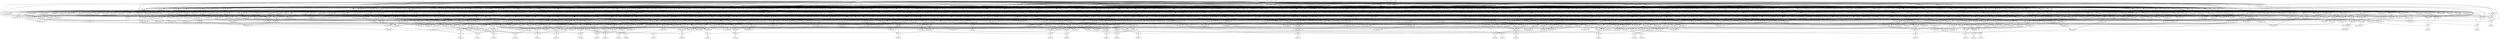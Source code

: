 digraph G {
    "new_n74_" -> "o_1_";
    "new_n84_" -> "o_1_";
    "new_n94_" -> "o_1_";
    "new_n75_" -> "new_n74_";
    "new_n80_" -> "new_n74_";
    "new_n82_" -> "new_n74_";
    "new_n76_" -> "new_n75_";
    "new_n79_" -> "new_n75_";
    "new_n77_" -> "new_n76_";
    "new_n78_" -> "new_n76_";
    "i_5_" -> "new_n77_";
    "i_3_" -> "new_n77_";
    "i_4_" -> "new_n77_";
    "i_2_" -> "new_n78_";
    "i_1_" -> "new_n78_";
    "i_0_" -> "new_n78_";
    "i_7_" -> "new_n79_";
    "i_6_" -> "new_n79_";
    "new_n79_" -> "new_n80_";
    "new_n77_" -> "new_n80_";
    "new_n81_" -> "new_n80_";
    "i_1_" -> "new_n81_";
    "i_2_" -> "new_n81_";
    "new_n79_" -> "new_n82_";
    "new_n77_" -> "new_n82_";
    "new_n83_" -> "new_n82_";
    "i_0_" -> "new_n83_";
    "i_2_" -> "new_n83_";
    "i_1_" -> "new_n83_";
    "new_n90_" -> "new_n84_";
    "new_n92_" -> "new_n84_";
    "new_n85_" -> "new_n84_";
    "new_n79_" -> "new_n85_";
    "new_n88_" -> "new_n85_";
    "new_n86_" -> "new_n85_";
    "new_n79_" -> "new_n86_";
    "new_n77_" -> "new_n86_";
    "new_n87_" -> "new_n86_";
    "i_1_" -> "new_n87_";
    "i_2_" -> "new_n87_";
    "new_n77_" -> "new_n88_";
    "new_n89_" -> "new_n88_";
    "i_1_" -> "new_n89_";
    "i_2_" -> "new_n89_";
    "i_0_" -> "new_n89_";
    "new_n79_" -> "new_n90_";
    "new_n91_" -> "new_n90_";
    "i_5_" -> "new_n91_";
    "i_4_" -> "new_n91_";
    "i_3_" -> "new_n91_";
    "new_n79_" -> "new_n92_";
    "new_n77_" -> "new_n92_";
    "new_n93_" -> "new_n92_";
    "i_2_" -> "new_n93_";
    "i_0_" -> "new_n93_";
    "i_1_" -> "new_n93_";
    "new_n95_" -> "new_n94_";
    "new_n97_" -> "new_n94_";
    "new_n79_" -> "new_n95_";
    "new_n96_" -> "new_n95_";
    "i_5_" -> "new_n96_";
    "i_3_" -> "new_n96_";
    "i_4_" -> "new_n96_";
    "i_7_" -> "new_n97_";
    "i_6_" -> "new_n97_";
    "new_n98_" -> "new_n97_";
    "i_5_" -> "new_n98_";
    "i_3_" -> "new_n98_";
    "i_4_" -> "new_n98_";
    "new_n101_" -> "o_19_";
    "new_n100_" -> "o_19_";
    "new_n103_" -> "o_19_";
    "i_6_" -> "new_n100_";
    "new_n96_" -> "new_n100_";
    "i_6_" -> "new_n101_";
    "new_n96_" -> "new_n101_";
    "new_n102_" -> "new_n101_";
    "i_3_" -> "new_n102_";
    "i_5_" -> "new_n102_";
    "i_4_" -> "new_n102_";
    "i_1_" -> "new_n103_";
    "i_2_" -> "new_n103_";
    "i_0_" -> "new_n103_";
    "new_n105_" -> "o_2_";
    "new_n113_" -> "o_2_";
    "new_n115_" -> "o_2_";
    "new_n106_" -> "new_n105_";
    "new_n109_" -> "new_n105_";
    "new_n111_" -> "new_n105_";
    "new_n107_" -> "new_n106_";
    "new_n87_" -> "new_n106_";
    "new_n79_" -> "new_n107_";
    "new_n108_" -> "new_n107_";
    "i_3_" -> "new_n108_";
    "i_4_" -> "new_n108_";
    "i_5_" -> "new_n108_";
    "new_n110_" -> "new_n109_";
    "new_n79_" -> "new_n109_";
    "new_n93_" -> "new_n110_";
    "new_n108_" -> "new_n110_";
    "new_n79_" -> "new_n111_";
    "new_n108_" -> "new_n111_";
    "new_n112_" -> "new_n111_";
    "i_1_" -> "new_n112_";
    "i_0_" -> "new_n112_";
    "i_2_" -> "new_n112_";
    "new_n89_" -> "new_n113_";
    "new_n114_" -> "new_n113_";
    "new_n107_" -> "new_n113_";
    "i_1_" -> "new_n114_";
    "i_2_" -> "new_n114_";
    "i_0_" -> "new_n114_";
    "new_n78_" -> "new_n115_";
    "new_n83_" -> "new_n115_";
    "new_n107_" -> "new_n115_";
    "new_n117_" -> "o_0_";
    "new_n125_" -> "o_0_";
    "new_n136_" -> "o_0_";
    "o_21_" -> "new_n117_";
    "new_n124_" -> "new_n117_";
    "new_n118_" -> "new_n117_";
    "new_n79_" -> "new_n118_";
    "new_n121_" -> "new_n118_";
    "new_n119_" -> "new_n118_";
    "new_n120_" -> "new_n119_";
    "new_n93_" -> "new_n119_";
    "i_6_" -> "new_n120_";
    "new_n77_" -> "new_n120_";
    "new_n91_" -> "new_n121_";
    "new_n103_" -> "new_n121_";
    "i_6_" -> "o_21_";
    "new_n123_" -> "o_21_";
    "new_n91_" -> "o_21_";
    "i_1_" -> "new_n123_";
    "i_2_" -> "new_n123_";
    "i_0_" -> "new_n123_";
    "new_n79_" -> "new_n124_";
    "new_n91_" -> "new_n124_";
    "new_n114_" -> "new_n124_";
    "new_n126_" -> "new_n125_";
    "new_n129_" -> "new_n125_";
    "new_n135_" -> "new_n125_";
    "new_n127_" -> "new_n126_";
    "new_n128_" -> "new_n126_";
    "new_n120_" -> "new_n127_";
    "new_n112_" -> "new_n127_";
    "i_6_" -> "new_n128_";
    "new_n83_" -> "new_n128_";
    "new_n77_" -> "new_n128_";
    "new_n133_" -> "new_n129_";
    "new_n134_" -> "new_n129_";
    "new_n130_" -> "new_n129_";
    "new_n131_" -> "new_n130_";
    "o_6_" -> "new_n130_";
    "i_6_" -> "new_n131_";
    "new_n93_" -> "new_n131_";
    "new_n91_" -> "new_n131_";
    "i_6_" -> "o_6_";
    "new_n112_" -> "o_6_";
    "new_n91_" -> "o_6_";
    "i_6_" -> "new_n133_";
    "new_n88_" -> "new_n133_";
    "i_6_" -> "new_n134_";
    "new_n91_" -> "new_n134_";
    "new_n78_" -> "new_n134_";
    "new_n78_" -> "new_n135_";
    "new_n114_" -> "new_n135_";
    "new_n120_" -> "new_n135_";
    "new_n137_" -> "new_n136_";
    "new_n141_" -> "new_n136_";
    "new_n143_" -> "new_n136_";
    "new_n89_" -> "new_n137_";
    "new_n140_" -> "new_n137_";
    "new_n138_" -> "new_n137_";
    "new_n91_" -> "new_n138_";
    "new_n114_" -> "new_n138_";
    "new_n139_" -> "new_n138_";
    "i_6_" -> "new_n139_";
    "i_7_" -> "new_n139_";
    "i_6_" -> "new_n140_";
    "new_n91_" -> "new_n140_";
    "new_n123_" -> "new_n141_";
    "new_n120_" -> "new_n141_";
    "new_n142_" -> "new_n141_";
    "i_6_" -> "new_n142_";
    "new_n91_" -> "new_n142_";
    "new_n83_" -> "new_n142_";
    "i_6_" -> "new_n143_";
    "new_n145_" -> "new_n143_";
    "new_n144_" -> "new_n143_";
    "new_n91_" -> "new_n144_";
    "new_n103_" -> "new_n144_";
    "new_n139_" -> "new_n144_";
    "new_n77_" -> "new_n145_";
    "new_n103_" -> "new_n145_";
    "new_n145_" -> "o_29_";
    "new_n139_" -> "o_29_";
    "new_n148_" -> "o_60_";
    "new_n194_" -> "o_60_";
    "new_n240_" -> "o_60_";
    "new_n149_" -> "new_n148_";
    "new_n180_" -> "new_n148_";
    "new_n191_" -> "new_n148_";
    "new_n150_" -> "new_n149_";
    "new_n162_" -> "new_n149_";
    "new_n144_" -> "new_n150_";
    "new_n157_" -> "new_n150_";
    "new_n151_" -> "new_n150_";
    "new_n156_" -> "new_n151_";
    "new_n152_" -> "new_n151_";
    "i_7_" -> "new_n152_";
    "new_n155_" -> "new_n152_";
    "new_n153_" -> "new_n152_";
    "i_6_" -> "new_n153_";
    "new_n154_" -> "new_n153_";
    "new_n103_" -> "new_n153_";
    "i_4_" -> "new_n154_";
    "i_3_" -> "new_n154_";
    "i_5_" -> "new_n154_";
    "new_n103_" -> "new_n155_";
    "new_n154_" -> "new_n155_";
    "i_6_" -> "new_n155_";
    "new_n91_" -> "new_n156_";
    "new_n103_" -> "new_n156_";
    "i_6_" -> "new_n156_";
    "new_n160_" -> "new_n157_";
    "new_n158_" -> "new_n157_";
    "new_n79_" -> "new_n158_";
    "new_n121_" -> "new_n158_";
    "new_n159_" -> "new_n158_";
    "new_n103_" -> "new_n159_";
    "new_n102_" -> "new_n159_";
    "i_6_" -> "new_n159_";
    "new_n161_" -> "new_n160_";
    "new_n103_" -> "new_n160_";
    "i_6_" -> "new_n161_";
    "new_n102_" -> "new_n161_";
    "new_n96_" -> "new_n161_";
    "new_n163_" -> "new_n162_";
    "new_n167_" -> "new_n162_";
    "new_n177_" -> "new_n162_";
    "new_n166_" -> "new_n163_";
    "new_n102_" -> "new_n163_";
    "new_n164_" -> "new_n163_";
    "new_n79_" -> "new_n164_";
    "new_n165_" -> "new_n164_";
    "o_6_" -> "new_n164_";
    "new_n102_" -> "new_n165_";
    "new_n112_" -> "new_n165_";
    "i_7_" -> "new_n166_";
    "i_6_" -> "new_n166_";
    "new_n168_" -> "new_n167_";
    "new_n176_" -> "new_n167_";
    "new_n172_" -> "new_n167_";
    "new_n171_" -> "new_n168_";
    "new_n169_" -> "new_n168_";
    "new_n112_" -> "new_n168_";
    "new_n170_" -> "new_n169_";
    "new_n102_" -> "new_n169_";
    "i_7_" -> "new_n170_";
    "i_6_" -> "new_n170_";
    "new_n79_" -> "new_n171_";
    "new_n96_" -> "new_n171_";
    "new_n112_" -> "new_n172_";
    "new_n173_" -> "new_n172_";
    "new_n174_" -> "new_n172_";
    "new_n108_" -> "new_n173_";
    "new_n170_" -> "new_n173_";
    "new_n108_" -> "new_n174_";
    "new_n112_" -> "new_n174_";
    "new_n175_" -> "new_n174_";
    "i_7_" -> "new_n175_";
    "i_6_" -> "new_n175_";
    "i_7_" -> "new_n176_";
    "new_n112_" -> "new_n176_";
    "new_n100_" -> "new_n176_";
    "new_n111_" -> "new_n177_";
    "new_n178_" -> "new_n177_";
    "o_9_" -> "new_n177_";
    "new_n108_" -> "new_n178_";
    "new_n112_" -> "new_n178_";
    "new_n139_" -> "new_n178_";
    "new_n77_" -> "o_9_";
    "new_n112_" -> "o_9_";
    "new_n170_" -> "o_9_";
    "new_n181_" -> "new_n180_";
    "new_n188_" -> "new_n180_";
    "new_n103_" -> "new_n181_";
    "new_n182_" -> "new_n181_";
    "new_n186_" -> "new_n181_";
    "new_n183_" -> "new_n182_";
    "new_n184_" -> "new_n182_";
    "new_n98_" -> "new_n183_";
    "i_6_" -> "new_n183_";
    "new_n79_" -> "new_n184_";
    "new_n185_" -> "new_n184_";
    "i_5_" -> "new_n185_";
    "i_3_" -> "new_n185_";
    "i_4_" -> "new_n185_";
    "i_7_" -> "new_n186_";
    "new_n155_" -> "new_n186_";
    "new_n187_" -> "new_n186_";
    "i_6_" -> "new_n187_";
    "new_n103_" -> "new_n187_";
    "new_n98_" -> "new_n187_";
    "new_n79_" -> "new_n188_";
    "new_n190_" -> "new_n188_";
    "new_n189_" -> "new_n188_";
    "new_n170_" -> "new_n189_";
    "new_n112_" -> "new_n189_";
    "new_n77_" -> "new_n189_";
    "new_n103_" -> "new_n190_";
    "new_n185_" -> "new_n190_";
    "new_n192_" -> "new_n191_";
    "new_n145_" -> "new_n191_";
    "new_n170_" -> "new_n192_";
    "new_n193_" -> "new_n192_";
    "new_n103_" -> "new_n193_";
    "new_n108_" -> "new_n193_";
    "new_n195_" -> "new_n194_";
    "new_n212_" -> "new_n194_";
    "new_n236_" -> "new_n194_";
    "new_n196_" -> "new_n195_";
    "new_n205_" -> "new_n195_";
    "new_n203_" -> "new_n196_";
    "new_n197_" -> "new_n196_";
    "new_n198_" -> "new_n197_";
    "new_n200_" -> "new_n197_";
    "new_n199_" -> "new_n198_";
    "new_n107_" -> "new_n198_";
    "new_n114_" -> "new_n198_";
    "new_n77_" -> "new_n199_";
    "i_6_" -> "new_n199_";
    "new_n114_" -> "new_n200_";
    "new_n201_" -> "new_n200_";
    "new_n202_" -> "new_n200_";
    "new_n108_" -> "new_n201_";
    "new_n139_" -> "new_n201_";
    "new_n108_" -> "new_n202_";
    "new_n114_" -> "new_n202_";
    "i_6_" -> "new_n202_";
    "new_n204_" -> "new_n203_";
    "new_n114_" -> "new_n203_";
    "new_n170_" -> "new_n204_";
    "new_n96_" -> "new_n204_";
    "new_n206_" -> "new_n205_";
    "new_n209_" -> "new_n205_";
    "new_n208_" -> "new_n206_";
    "new_n207_" -> "new_n206_";
    "new_n114_" -> "new_n206_";
    "i_6_" -> "new_n207_";
    "new_n102_" -> "new_n207_";
    "new_n96_" -> "new_n208_";
    "new_n170_" -> "new_n208_";
    "new_n124_" -> "new_n209_";
    "new_n210_" -> "new_n209_";
    "new_n211_" -> "new_n209_";
    "new_n102_" -> "new_n210_";
    "new_n114_" -> "new_n210_";
    "new_n170_" -> "new_n210_";
    "new_n102_" -> "new_n211_";
    "new_n114_" -> "new_n211_";
    "new_n175_" -> "new_n211_";
    "new_n213_" -> "new_n212_";
    "new_n223_" -> "new_n212_";
    "new_n229_" -> "new_n212_";
    "o_15_" -> "new_n213_";
    "new_n214_" -> "new_n213_";
    "new_n217_" -> "new_n214_";
    "new_n219_" -> "new_n214_";
    "new_n215_" -> "new_n214_";
    "i_0_" -> "new_n215_";
    "new_n86_" -> "new_n215_";
    "new_n216_" -> "new_n215_";
    "new_n83_" -> "new_n216_";
    "new_n170_" -> "new_n216_";
    "new_n185_" -> "new_n216_";
    "new_n218_" -> "new_n217_";
    "new_n185_" -> "new_n217_";
    "i_7_" -> "new_n218_";
    "new_n83_" -> "new_n218_";
    "i_6_" -> "new_n218_";
    "new_n220_" -> "new_n219_";
    "new_n83_" -> "new_n219_";
    "i_6_" -> "new_n220_";
    "new_n185_" -> "new_n220_";
    "new_n98_" -> "new_n220_";
    "new_n222_" -> "o_15_";
    "new_n83_" -> "o_15_";
    "new_n154_" -> "new_n222_";
    "new_n170_" -> "new_n222_";
    "new_n114_" -> "new_n223_";
    "new_n226_" -> "new_n223_";
    "new_n224_" -> "new_n223_";
    "new_n138_" -> "new_n224_";
    "new_n225_" -> "new_n224_";
    "new_n91_" -> "new_n225_";
    "new_n114_" -> "new_n225_";
    "new_n175_" -> "new_n225_";
    "new_n227_" -> "new_n226_";
    "o_3_" -> "new_n226_";
    "new_n91_" -> "new_n227_";
    "new_n170_" -> "new_n227_";
    "new_n79_" -> "o_3_";
    "new_n154_" -> "o_3_";
    "new_n234_" -> "new_n229_";
    "new_n230_" -> "new_n229_";
    "i_4_" -> "new_n230_";
    "new_n232_" -> "new_n230_";
    "new_n231_" -> "new_n230_";
    "new_n114_" -> "new_n231_";
    "new_n139_" -> "new_n231_";
    "new_n154_" -> "new_n231_";
    "new_n114_" -> "new_n232_";
    "new_n233_" -> "new_n232_";
    "new_n175_" -> "new_n232_";
    "i_5_" -> "new_n233_";
    "i_3_" -> "new_n233_";
    "new_n222_" -> "new_n234_";
    "new_n235_" -> "new_n234_";
    "new_n114_" -> "new_n234_";
    "i_6_" -> "new_n235_";
    "new_n98_" -> "new_n235_";
    "new_n237_" -> "new_n236_";
    "new_n238_" -> "new_n236_";
    "new_n239_" -> "new_n236_";
    "new_n184_" -> "new_n237_";
    "new_n183_" -> "new_n237_";
    "new_n93_" -> "new_n237_";
    "new_n235_" -> "new_n238_";
    "new_n93_" -> "new_n238_";
    "i_7_" -> "new_n238_";
    "new_n97_" -> "new_n239_";
    "new_n154_" -> "new_n239_";
    "new_n93_" -> "new_n239_";
    "new_n241_" -> "new_n240_";
    "new_n278_" -> "new_n240_";
    "new_n303_" -> "new_n240_";
    "new_n242_" -> "new_n241_";
    "new_n254_" -> "new_n241_";
    "new_n265_" -> "new_n241_";
    "new_n243_" -> "new_n242_";
    "new_n248_" -> "new_n242_";
    "new_n252_" -> "new_n242_";
    "new_n247_" -> "new_n243_";
    "new_n244_" -> "new_n243_";
    "new_n245_" -> "new_n244_";
    "new_n246_" -> "new_n244_";
    "new_n91_" -> "new_n245_";
    "new_n93_" -> "new_n245_";
    "new_n93_" -> "new_n246_";
    "new_n102_" -> "new_n246_";
    "i_6_" -> "new_n246_";
    "new_n161_" -> "new_n247_";
    "new_n93_" -> "new_n247_";
    "new_n109_" -> "new_n248_";
    "new_n249_" -> "new_n248_";
    "new_n251_" -> "new_n248_";
    "new_n112_" -> "new_n249_";
    "new_n250_" -> "new_n249_";
    "i_3_" -> "new_n250_";
    "i_4_" -> "new_n250_";
    "new_n77_" -> "new_n251_";
    "new_n93_" -> "new_n251_";
    "new_n88_" -> "new_n252_";
    "new_n253_" -> "new_n252_";
    "new_n79_" -> "new_n253_";
    "new_n89_" -> "new_n253_";
    "new_n108_" -> "new_n253_";
    "new_n264_" -> "new_n254_";
    "new_n261_" -> "new_n254_";
    "new_n255_" -> "new_n254_";
    "new_n259_" -> "new_n255_";
    "new_n260_" -> "new_n255_";
    "new_n256_" -> "new_n255_";
    "new_n79_" -> "new_n256_";
    "new_n257_" -> "new_n256_";
    "o_7_" -> "new_n256_";
    "new_n78_" -> "new_n257_";
    "new_n185_" -> "new_n257_";
    "new_n93_" -> "o_7_";
    "new_n108_" -> "o_7_";
    "new_n170_" -> "o_7_";
    "i_6_" -> "new_n259_";
    "new_n114_" -> "new_n259_";
    "new_n77_" -> "new_n259_";
    "new_n123_" -> "new_n260_";
    "new_n170_" -> "new_n260_";
    "new_n185_" -> "new_n260_";
    "new_n263_" -> "new_n261_";
    "new_n262_" -> "new_n261_";
    "new_n77_" -> "new_n262_";
    "new_n108_" -> "new_n262_";
    "new_n78_" -> "new_n262_";
    "new_n89_" -> "new_n263_";
    "new_n108_" -> "new_n263_";
    "new_n139_" -> "new_n263_";
    "new_n170_" -> "new_n264_";
    "new_n123_" -> "new_n264_";
    "new_n185_" -> "new_n264_";
    "new_n277_" -> "new_n265_";
    "new_n269_" -> "new_n265_";
    "new_n266_" -> "new_n265_";
    "new_n267_" -> "new_n266_";
    "new_n268_" -> "new_n266_";
    "o_3_" -> "new_n267_";
    "new_n227_" -> "new_n267_";
    "new_n112_" -> "new_n267_";
    "new_n91_" -> "new_n268_";
    "new_n112_" -> "new_n268_";
    "new_n175_" -> "new_n268_";
    "new_n270_" -> "new_n269_";
    "new_n274_" -> "new_n269_";
    "new_n271_" -> "new_n270_";
    "new_n272_" -> "new_n270_";
    "new_n273_" -> "new_n270_";
    "new_n79_" -> "new_n271_";
    "new_n108_" -> "new_n271_";
    "new_n123_" -> "new_n271_";
    "new_n108_" -> "new_n272_";
    "new_n139_" -> "new_n272_";
    "new_n123_" -> "new_n272_";
    "new_n108_" -> "new_n273_";
    "new_n123_" -> "new_n273_";
    "new_n175_" -> "new_n273_";
    "i_6_" -> "new_n274_";
    "new_n275_" -> "new_n274_";
    "new_n276_" -> "new_n274_";
    "new_n96_" -> "new_n275_";
    "new_n123_" -> "new_n275_";
    "new_n108_" -> "new_n276_";
    "new_n123_" -> "new_n276_";
    "new_n170_" -> "new_n276_";
    "new_n79_" -> "new_n277_";
    "new_n77_" -> "new_n277_";
    "new_n123_" -> "new_n277_";
    "new_n279_" -> "new_n278_";
    "new_n298_" -> "new_n278_";
    "new_n280_" -> "new_n279_";
    "new_n289_" -> "new_n279_";
    "new_n294_" -> "new_n279_";
    "new_n281_" -> "new_n280_";
    "new_n284_" -> "new_n280_";
    "new_n287_" -> "new_n280_";
    "new_n282_" -> "new_n281_";
    "new_n283_" -> "new_n281_";
    "new_n89_" -> "new_n282_";
    "new_n108_" -> "new_n282_";
    "new_n175_" -> "new_n282_";
    "new_n91_" -> "new_n283_";
    "new_n89_" -> "new_n283_";
    "new_n285_" -> "new_n284_";
    "o_8_" -> "new_n284_";
    "new_n170_" -> "new_n285_";
    "new_n154_" -> "new_n285_";
    "new_n89_" -> "new_n285_";
    "new_n89_" -> "o_8_";
    "new_n108_" -> "o_8_";
    "new_n170_" -> "o_8_";
    "new_n89_" -> "new_n287_";
    "new_n288_" -> "new_n287_";
    "new_n134_" -> "new_n287_";
    "new_n170_" -> "new_n288_";
    "new_n154_" -> "new_n288_";
    "new_n250_" -> "new_n288_";
    "new_n292_" -> "new_n289_";
    "new_n290_" -> "new_n289_";
    "new_n291_" -> "new_n290_";
    "new_n110_" -> "new_n290_";
    "new_n166_" -> "new_n290_";
    "new_n112_" -> "new_n291_";
    "new_n154_" -> "new_n291_";
    "new_n293_" -> "new_n292_";
    "new_n114_" -> "new_n292_";
    "i_6_" -> "new_n293_";
    "new_n98_" -> "new_n293_";
    "new_n185_" -> "new_n293_";
    "new_n78_" -> "new_n294_";
    "new_n295_" -> "new_n294_";
    "new_n297_" -> "new_n294_";
    "new_n296_" -> "new_n295_";
    "new_n227_" -> "new_n295_";
    "i_6_" -> "new_n296_";
    "new_n154_" -> "new_n296_";
    "new_n78_" -> "new_n297_";
    "new_n91_" -> "new_n297_";
    "new_n175_" -> "new_n297_";
    "new_n299_" -> "new_n298_";
    "new_n302_" -> "new_n298_";
    "new_n300_" -> "new_n298_";
    "o_3_" -> "new_n299_";
    "new_n83_" -> "new_n299_";
    "new_n154_" -> "new_n300_";
    "new_n218_" -> "new_n300_";
    "new_n301_" -> "new_n300_";
    "new_n83_" -> "new_n301_";
    "new_n139_" -> "new_n301_";
    "new_n154_" -> "new_n301_";
    "new_n83_" -> "new_n302_";
    "new_n91_" -> "new_n302_";
    "i_6_" -> "new_n302_";
    "new_n304_" -> "new_n303_";
    "new_n318_" -> "new_n303_";
    "new_n331_" -> "new_n303_";
    "new_n305_" -> "new_n304_";
    "new_n308_" -> "new_n304_";
    "new_n315_" -> "new_n304_";
    "i_7_" -> "new_n305_";
    "new_n306_" -> "new_n305_";
    "new_n142_" -> "new_n305_";
    "new_n307_" -> "new_n306_";
    "new_n102_" -> "new_n306_";
    "new_n83_" -> "new_n307_";
    "i_6_" -> "new_n307_";
    "new_n311_" -> "new_n308_";
    "new_n309_" -> "new_n308_";
    "new_n312_" -> "new_n308_";
    "new_n83_" -> "new_n309_";
    "new_n173_" -> "new_n309_";
    "new_n310_" -> "new_n309_";
    "new_n79_" -> "new_n310_";
    "new_n83_" -> "new_n310_";
    "new_n96_" -> "new_n310_";
    "new_n171_" -> "new_n311_";
    "new_n169_" -> "new_n311_";
    "new_n83_" -> "new_n311_";
    "new_n93_" -> "new_n312_";
    "new_n314_" -> "new_n312_";
    "new_n313_" -> "new_n312_";
    "new_n170_" -> "new_n313_";
    "new_n83_" -> "new_n313_";
    "new_n77_" -> "new_n313_";
    "new_n79_" -> "new_n314_";
    "new_n185_" -> "new_n314_";
    "i_7_" -> "new_n315_";
    "new_n317_" -> "new_n315_";
    "new_n316_" -> "new_n315_";
    "new_n170_" -> "new_n316_";
    "new_n108_" -> "new_n316_";
    "new_n83_" -> "new_n316_";
    "new_n77_" -> "new_n317_";
    "new_n83_" -> "new_n317_";
    "i_6_" -> "new_n317_";
    "new_n319_" -> "new_n318_";
    "new_n324_" -> "new_n318_";
    "new_n78_" -> "new_n319_";
    "new_n182_" -> "new_n319_";
    "new_n320_" -> "new_n319_";
    "new_n321_" -> "new_n320_";
    "o_16_" -> "new_n320_";
    "new_n323_" -> "new_n320_";
    "new_n78_" -> "new_n321_";
    "new_n98_" -> "new_n321_";
    "new_n78_" -> "o_16_";
    "new_n154_" -> "o_16_";
    "new_n170_" -> "o_16_";
    "new_n78_" -> "new_n323_";
    "new_n154_" -> "new_n323_";
    "new_n175_" -> "new_n323_";
    "new_n327_" -> "new_n324_";
    "new_n330_" -> "new_n324_";
    "new_n325_" -> "new_n324_";
    "new_n326_" -> "new_n325_";
    "new_n140_" -> "new_n325_";
    "new_n123_" -> "new_n325_";
    "new_n79_" -> "new_n326_";
    "new_n102_" -> "new_n326_";
    "new_n329_" -> "new_n327_";
    "new_n328_" -> "new_n327_";
    "new_n123_" -> "new_n327_";
    "new_n96_" -> "new_n328_";
    "i_6_" -> "new_n328_";
    "new_n79_" -> "new_n329_";
    "new_n102_" -> "new_n329_";
    "new_n91_" -> "new_n330_";
    "new_n123_" -> "new_n330_";
    "new_n175_" -> "new_n330_";
    "new_n335_" -> "new_n331_";
    "new_n332_" -> "new_n331_";
    "new_n336_" -> "new_n331_";
    "o_14_" -> "new_n332_";
    "new_n334_" -> "new_n332_";
    "new_n123_" -> "o_14_";
    "new_n154_" -> "o_14_";
    "new_n170_" -> "o_14_";
    "new_n123_" -> "new_n334_";
    "new_n154_" -> "new_n334_";
    "new_n175_" -> "new_n334_";
    "new_n227_" -> "new_n335_";
    "new_n296_" -> "new_n335_";
    "new_n123_" -> "new_n335_";
    "o_21_" -> "new_n336_";
    "new_n330_" -> "new_n336_";
    "new_n337_" -> "new_n336_";
    "new_n98_" -> "new_n337_";
    "new_n123_" -> "new_n337_";
    "new_n339_" -> "o_39_";
    "new_n380_" -> "o_39_";
    "new_n419_" -> "o_39_";
    "new_n340_" -> "new_n339_";
    "new_n363_" -> "new_n339_";
    "new_n371_" -> "new_n339_";
    "new_n341_" -> "new_n340_";
    "new_n349_" -> "new_n340_";
    "new_n360_" -> "new_n340_";
    "new_n342_" -> "new_n341_";
    "new_n347_" -> "new_n341_";
    "new_n343_" -> "new_n342_";
    "new_n344_" -> "new_n342_";
    "new_n345_" -> "new_n342_";
    "new_n288_" -> "new_n343_";
    "new_n89_" -> "new_n343_";
    "new_n79_" -> "new_n344_";
    "new_n285_" -> "new_n344_";
    "new_n283_" -> "new_n345_";
    "new_n346_" -> "new_n345_";
    "new_n79_" -> "new_n346_";
    "new_n89_" -> "new_n346_";
    "new_n102_" -> "new_n346_";
    "new_n124_" -> "new_n347_";
    "new_n210_" -> "new_n347_";
    "new_n348_" -> "new_n347_";
    "new_n170_" -> "new_n348_";
    "new_n114_" -> "new_n348_";
    "new_n102_" -> "new_n348_";
    "new_n350_" -> "new_n349_";
    "new_n356_" -> "new_n349_";
    "new_n358_" -> "new_n349_";
    "new_n352_" -> "new_n350_";
    "new_n354_" -> "new_n350_";
    "new_n351_" -> "new_n350_";
    "o_16_" -> "new_n351_";
    "new_n323_" -> "new_n351_";
    "new_n353_" -> "new_n352_";
    "new_n227_" -> "new_n352_";
    "new_n78_" -> "new_n352_";
    "new_n139_" -> "new_n353_";
    "new_n154_" -> "new_n353_";
    "new_n355_" -> "new_n354_";
    "new_n78_" -> "new_n354_";
    "new_n170_" -> "new_n355_";
    "new_n98_" -> "new_n355_";
    "o_28_" -> "new_n356_";
    "new_n224_" -> "new_n356_";
    "new_n227_" -> "o_28_";
    "new_n114_" -> "o_28_";
    "i_7_" -> "new_n358_";
    "new_n134_" -> "new_n358_";
    "new_n359_" -> "new_n358_";
    "new_n231_" -> "new_n359_";
    "new_n297_" -> "new_n359_";
    "new_n78_" -> "new_n360_";
    "new_n90_" -> "new_n360_";
    "new_n361_" -> "new_n360_";
    "new_n95_" -> "new_n361_";
    "new_n362_" -> "new_n361_";
    "new_n78_" -> "new_n361_";
    "new_n96_" -> "new_n362_";
    "new_n79_" -> "new_n362_";
    "new_n102_" -> "new_n362_";
    "o_8_" -> "new_n363_";
    "new_n367_" -> "new_n363_";
    "new_n364_" -> "new_n363_";
    "new_n365_" -> "new_n364_";
    "new_n88_" -> "new_n364_";
    "new_n185_" -> "new_n365_";
    "new_n366_" -> "new_n365_";
    "new_n78_" -> "new_n365_";
    "new_n98_" -> "new_n366_";
    "new_n170_" -> "new_n366_";
    "new_n368_" -> "new_n367_";
    "new_n253_" -> "new_n367_";
    "new_n369_" -> "new_n367_";
    "new_n329_" -> "new_n368_";
    "new_n328_" -> "new_n368_";
    "new_n89_" -> "new_n368_";
    "new_n263_" -> "new_n369_";
    "new_n282_" -> "new_n369_";
    "new_n370_" -> "new_n369_";
    "i_6_" -> "new_n370_";
    "new_n89_" -> "new_n370_";
    "new_n96_" -> "new_n370_";
    "new_n379_" -> "new_n371_";
    "new_n374_" -> "new_n371_";
    "new_n372_" -> "new_n371_";
    "new_n234_" -> "new_n372_";
    "new_n373_" -> "new_n372_";
    "new_n232_" -> "new_n372_";
    "new_n220_" -> "new_n373_";
    "new_n114_" -> "new_n373_";
    "o_11_" -> "new_n374_";
    "new_n376_" -> "new_n374_";
    "new_n173_" -> "o_11_";
    "new_n78_" -> "o_11_";
    "new_n76_" -> "new_n376_";
    "new_n377_" -> "new_n376_";
    "new_n378_" -> "new_n376_";
    "new_n79_" -> "new_n377_";
    "new_n78_" -> "new_n377_";
    "new_n108_" -> "new_n377_";
    "new_n166_" -> "new_n378_";
    "new_n108_" -> "new_n378_";
    "new_n78_" -> "new_n378_";
    "new_n114_" -> "new_n379_";
    "new_n170_" -> "new_n379_";
    "new_n185_" -> "new_n379_";
    "new_n381_" -> "new_n380_";
    "new_n399_" -> "new_n380_";
    "new_n304_" -> "new_n380_";
    "new_n382_" -> "new_n381_";
    "new_n387_" -> "new_n381_";
    "new_n395_" -> "new_n381_";
    "new_n384_" -> "new_n382_";
    "new_n383_" -> "new_n382_";
    "new_n385_" -> "new_n382_";
    "new_n237_" -> "new_n383_";
    "o_21_" -> "new_n383_";
    "new_n330_" -> "new_n383_";
    "new_n220_" -> "new_n384_";
    "new_n112_" -> "new_n384_";
    "new_n334_" -> "new_n385_";
    "new_n386_" -> "new_n385_";
    "new_n139_" -> "new_n386_";
    "new_n123_" -> "new_n386_";
    "new_n154_" -> "new_n386_";
    "new_n388_" -> "new_n387_";
    "new_n391_" -> "new_n387_";
    "new_n394_" -> "new_n387_";
    "new_n389_" -> "new_n388_";
    "new_n301_" -> "new_n388_";
    "new_n390_" -> "new_n388_";
    "new_n79_" -> "new_n389_";
    "new_n291_" -> "new_n389_";
    "new_n166_" -> "new_n390_";
    "new_n154_" -> "new_n390_";
    "new_n93_" -> "new_n390_";
    "o_20_" -> "new_n391_";
    "new_n393_" -> "new_n391_";
    "new_n120_" -> "o_20_";
    "new_n123_" -> "o_20_";
    "new_n102_" -> "new_n393_";
    "new_n123_" -> "new_n393_";
    "new_n271_" -> "new_n394_";
    "new_n272_" -> "new_n394_";
    "new_n93_" -> "new_n395_";
    "new_n396_" -> "new_n395_";
    "new_n397_" -> "new_n395_";
    "new_n235_" -> "new_n396_";
    "new_n222_" -> "new_n396_";
    "i_7_" -> "new_n397_";
    "new_n398_" -> "new_n397_";
    "new_n302_" -> "new_n397_";
    "new_n77_" -> "new_n398_";
    "new_n123_" -> "new_n398_";
    "i_6_" -> "new_n398_";
    "new_n400_" -> "new_n399_";
    "new_n410_" -> "new_n399_";
    "new_n401_" -> "new_n400_";
    "new_n407_" -> "new_n400_";
    "new_n406_" -> "new_n401_";
    "new_n405_" -> "new_n401_";
    "new_n402_" -> "new_n401_";
    "i_7_" -> "new_n402_";
    "new_n403_" -> "new_n402_";
    "new_n404_" -> "new_n402_";
    "i_6_" -> "new_n403_";
    "new_n103_" -> "new_n403_";
    "new_n96_" -> "new_n403_";
    "new_n170_" -> "new_n404_";
    "new_n103_" -> "new_n404_";
    "new_n77_" -> "new_n404_";
    "new_n170_" -> "new_n405_";
    "new_n145_" -> "new_n405_";
    "new_n193_" -> "new_n405_";
    "new_n171_" -> "new_n406_";
    "new_n169_" -> "new_n406_";
    "new_n103_" -> "new_n406_";
    "new_n408_" -> "new_n407_";
    "new_n121_" -> "new_n407_";
    "new_n409_" -> "new_n407_";
    "new_n153_" -> "new_n408_";
    "i_7_" -> "new_n408_";
    "new_n103_" -> "new_n409_";
    "new_n102_" -> "new_n409_";
    "new_n170_" -> "new_n409_";
    "new_n411_" -> "new_n410_";
    "new_n414_" -> "new_n410_";
    "new_n417_" -> "new_n410_";
    "new_n96_" -> "new_n411_";
    "new_n413_" -> "new_n411_";
    "new_n412_" -> "new_n411_";
    "new_n273_" -> "new_n412_";
    "new_n276_" -> "new_n412_";
    "new_n79_" -> "new_n413_";
    "new_n123_" -> "new_n413_";
    "new_n415_" -> "new_n414_";
    "new_n416_" -> "new_n414_";
    "new_n235_" -> "new_n415_";
    "new_n123_" -> "new_n415_";
    "i_7_" -> "new_n415_";
    "new_n98_" -> "new_n416_";
    "new_n413_" -> "new_n416_";
    "o_14_" -> "new_n416_";
    "new_n166_" -> "new_n417_";
    "new_n393_" -> "new_n417_";
    "new_n418_" -> "new_n417_";
    "new_n329_" -> "new_n418_";
    "new_n171_" -> "new_n418_";
    "new_n123_" -> "new_n418_";
    "new_n420_" -> "new_n419_";
    "new_n430_" -> "new_n419_";
    "new_n421_" -> "new_n420_";
    "new_n425_" -> "new_n420_";
    "new_n429_" -> "new_n420_";
    "new_n422_" -> "new_n421_";
    "new_n424_" -> "new_n421_";
    "new_n172_" -> "new_n421_";
    "new_n77_" -> "new_n422_";
    "new_n423_" -> "new_n422_";
    "new_n177_" -> "new_n422_";
    "new_n112_" -> "new_n423_";
    "new_n175_" -> "new_n423_";
    "new_n127_" -> "new_n424_";
    "new_n190_" -> "new_n424_";
    "new_n426_" -> "new_n425_";
    "new_n427_" -> "new_n425_";
    "new_n428_" -> "new_n425_";
    "new_n161_" -> "new_n426_";
    "new_n112_" -> "new_n426_";
    "new_n112_" -> "new_n427_";
    "new_n227_" -> "new_n427_";
    "new_n268_" -> "new_n427_";
    "i_6_" -> "new_n428_";
    "new_n165_" -> "new_n428_";
    "o_6_" -> "new_n428_";
    "new_n103_" -> "new_n429_";
    "new_n98_" -> "new_n429_";
    "new_n155_" -> "new_n429_";
    "new_n431_" -> "new_n430_";
    "new_n439_" -> "new_n430_";
    "new_n449_" -> "new_n430_";
    "new_n432_" -> "new_n431_";
    "new_n436_" -> "new_n431_";
    "new_n433_" -> "new_n432_";
    "new_n216_" -> "new_n432_";
    "new_n435_" -> "new_n433_";
    "new_n434_" -> "new_n433_";
    "new_n83_" -> "new_n433_";
    "new_n170_" -> "new_n434_";
    "new_n185_" -> "new_n434_";
    "new_n79_" -> "new_n435_";
    "new_n98_" -> "new_n435_";
    "new_n83_" -> "new_n436_";
    "new_n438_" -> "new_n436_";
    "new_n437_" -> "new_n436_";
    "new_n218_" -> "new_n437_";
    "new_n154_" -> "new_n437_";
    "new_n97_" -> "new_n438_";
    "new_n222_" -> "new_n438_";
    "new_n440_" -> "new_n439_";
    "new_n443_" -> "new_n439_";
    "new_n123_" -> "new_n440_";
    "new_n182_" -> "new_n440_";
    "new_n441_" -> "new_n440_";
    "new_n123_" -> "new_n441_";
    "new_n314_" -> "new_n441_";
    "new_n442_" -> "new_n441_";
    "new_n170_" -> "new_n442_";
    "new_n114_" -> "new_n442_";
    "new_n77_" -> "new_n442_";
    "new_n447_" -> "new_n443_";
    "new_n444_" -> "new_n443_";
    "new_n448_" -> "new_n443_";
    "new_n202_" -> "new_n444_";
    "new_n445_" -> "new_n444_";
    "new_n446_" -> "new_n444_";
    "new_n79_" -> "new_n445_";
    "new_n96_" -> "new_n445_";
    "new_n114_" -> "new_n445_";
    "new_n79_" -> "new_n446_";
    "new_n96_" -> "new_n446_";
    "new_n114_" -> "new_n446_";
    "new_n199_" -> "new_n447_";
    "new_n114_" -> "new_n447_";
    "i_7_" -> "new_n447_";
    "new_n201_" -> "new_n448_";
    "new_n107_" -> "new_n448_";
    "new_n114_" -> "new_n448_";
    "new_n450_" -> "new_n449_";
    "new_n452_" -> "new_n449_";
    "new_n455_" -> "new_n449_";
    "i_6_" -> "new_n450_";
    "new_n451_" -> "new_n450_";
    "new_n92_" -> "new_n450_";
    "new_n112_" -> "new_n451_";
    "new_n185_" -> "new_n451_";
    "new_n110_" -> "new_n452_";
    "new_n453_" -> "new_n452_";
    "new_n454_" -> "new_n452_";
    "i_6_" -> "new_n453_";
    "new_n93_" -> "new_n453_";
    "new_n96_" -> "new_n453_";
    "new_n79_" -> "new_n454_";
    "new_n77_" -> "new_n454_";
    "new_n93_" -> "new_n454_";
    "new_n91_" -> "new_n455_";
    "new_n101_" -> "new_n455_";
    "new_n93_" -> "new_n455_";
    "new_n457_" -> "o_38_";
    "new_n481_" -> "o_38_";
    "new_n493_" -> "o_38_";
    "new_n458_" -> "new_n457_";
    "new_n472_" -> "new_n457_";
    "new_n459_" -> "new_n458_";
    "new_n465_" -> "new_n458_";
    "new_n471_" -> "new_n458_";
    "o_8_" -> "new_n459_";
    "new_n461_" -> "new_n459_";
    "new_n460_" -> "new_n459_";
    "new_n368_" -> "new_n460_";
    "new_n369_" -> "new_n460_";
    "new_n343_" -> "new_n461_";
    "new_n464_" -> "new_n461_";
    "new_n462_" -> "new_n461_";
    "new_n283_" -> "new_n462_";
    "new_n285_" -> "new_n462_";
    "new_n463_" -> "new_n462_";
    "new_n89_" -> "new_n463_";
    "new_n102_" -> "new_n463_";
    "i_6_" -> "new_n463_";
    "new_n89_" -> "new_n464_";
    "new_n102_" -> "new_n464_";
    "new_n139_" -> "new_n464_";
    "new_n466_" -> "new_n465_";
    "new_n468_" -> "new_n465_";
    "new_n470_" -> "new_n465_";
    "new_n467_" -> "new_n466_";
    "i_6_" -> "new_n466_";
    "new_n362_" -> "new_n467_";
    "new_n78_" -> "new_n467_";
    "new_n102_" -> "new_n468_";
    "new_n78_" -> "new_n468_";
    "new_n469_" -> "new_n468_";
    "new_n134_" -> "new_n469_";
    "new_n297_" -> "new_n469_";
    "new_n88_" -> "new_n470_";
    "new_n253_" -> "new_n470_";
    "new_n257_" -> "new_n470_";
    "new_n78_" -> "new_n471_";
    "new_n295_" -> "new_n471_";
    "new_n320_" -> "new_n471_";
    "new_n478_" -> "new_n472_";
    "new_n476_" -> "new_n472_";
    "new_n473_" -> "new_n472_";
    "new_n474_" -> "new_n473_";
    "new_n230_" -> "new_n473_";
    "new_n475_" -> "new_n473_";
    "new_n234_" -> "new_n474_";
    "new_n373_" -> "new_n474_";
    "i_4_" -> "new_n475_";
    "new_n232_" -> "new_n475_";
    "new_n379_" -> "new_n475_";
    "new_n75_" -> "new_n476_";
    "new_n223_" -> "new_n476_";
    "new_n477_" -> "new_n476_";
    "new_n124_" -> "new_n477_";
    "new_n210_" -> "new_n477_";
    "new_n480_" -> "new_n478_";
    "new_n479_" -> "new_n478_";
    "new_n78_" -> "new_n478_";
    "new_n100_" -> "new_n479_";
    "new_n108_" -> "new_n479_";
    "i_7_" -> "new_n480_";
    "i_6_" -> "new_n480_";
    "new_n77_" -> "new_n480_";
    "new_n482_" -> "new_n481_";
    "new_n162_" -> "new_n481_";
    "new_n492_" -> "new_n481_";
    "new_n483_" -> "new_n482_";
    "new_n489_" -> "new_n482_";
    "new_n490_" -> "new_n482_";
    "new_n484_" -> "new_n483_";
    "new_n485_" -> "new_n483_";
    "new_n488_" -> "new_n483_";
    "new_n335_" -> "new_n484_";
    "new_n330_" -> "new_n484_";
    "new_n332_" -> "new_n484_";
    "new_n93_" -> "new_n485_";
    "new_n486_" -> "new_n485_";
    "new_n487_" -> "new_n485_";
    "new_n169_" -> "new_n486_";
    "new_n171_" -> "new_n486_";
    "new_n131_" -> "new_n487_";
    "new_n246_" -> "new_n487_";
    "new_n143_" -> "new_n488_";
    "new_n405_" -> "new_n488_";
    "new_n267_" -> "new_n489_";
    "new_n389_" -> "new_n489_";
    "new_n268_" -> "new_n489_";
    "new_n491_" -> "new_n490_";
    "new_n110_" -> "new_n490_";
    "new_n251_" -> "new_n490_";
    "i_7_" -> "new_n491_";
    "new_n453_" -> "new_n491_";
    "new_n348_" -> "new_n492_";
    "new_n442_" -> "new_n492_";
    "new_n443_" -> "new_n492_";
    "new_n494_" -> "new_n493_";
    "new_n506_" -> "new_n493_";
    "new_n431_" -> "new_n494_";
    "new_n495_" -> "new_n494_";
    "new_n503_" -> "new_n494_";
    "new_n496_" -> "new_n495_";
    "new_n499_" -> "new_n495_";
    "new_n497_" -> "new_n496_";
    "new_n498_" -> "new_n496_";
    "new_n309_" -> "new_n496_";
    "new_n329_" -> "new_n497_";
    "new_n328_" -> "new_n497_";
    "new_n83_" -> "new_n497_";
    "new_n83_" -> "new_n498_";
    "new_n96_" -> "new_n498_";
    "new_n139_" -> "new_n498_";
    "new_n500_" -> "new_n499_";
    "new_n501_" -> "new_n499_";
    "new_n502_" -> "new_n499_";
    "new_n218_" -> "new_n500_";
    "new_n91_" -> "new_n500_";
    "new_n227_" -> "new_n501_";
    "new_n296_" -> "new_n501_";
    "new_n83_" -> "new_n501_";
    "new_n326_" -> "new_n502_";
    "new_n140_" -> "new_n502_";
    "new_n83_" -> "new_n502_";
    "o_20_" -> "new_n503_";
    "new_n504_" -> "new_n503_";
    "new_n505_" -> "new_n503_";
    "new_n272_" -> "new_n504_";
    "new_n273_" -> "new_n504_";
    "new_n276_" -> "new_n504_";
    "new_n271_" -> "new_n505_";
    "new_n398_" -> "new_n505_";
    "new_n507_" -> "new_n506_";
    "new_n180_" -> "new_n506_";
    "new_n508_" -> "new_n506_";
    "new_n151_" -> "new_n507_";
    "new_n157_" -> "new_n507_";
    "new_n509_" -> "new_n508_";
    "new_n513_" -> "new_n508_";
    "new_n510_" -> "new_n509_";
    "new_n512_" -> "new_n509_";
    "new_n128_" -> "new_n510_";
    "new_n511_" -> "new_n510_";
    "new_n93_" -> "new_n511_";
    "new_n185_" -> "new_n511_";
    "new_n316_" -> "new_n512_";
    "new_n317_" -> "new_n512_";
    "new_n514_" -> "new_n513_";
    "new_n516_" -> "new_n513_";
    "new_n518_" -> "new_n513_";
    "new_n366_" -> "new_n514_";
    "new_n515_" -> "new_n514_";
    "new_n93_" -> "new_n514_";
    "i_6_" -> "new_n515_";
    "new_n185_" -> "new_n515_";
    "new_n517_" -> "new_n516_";
    "new_n355_" -> "new_n516_";
    "new_n93_" -> "new_n516_";
    "new_n79_" -> "new_n517_";
    "new_n154_" -> "new_n517_";
    "new_n93_" -> "new_n518_";
    "o_3_" -> "new_n518_";
    "new_n519_" -> "new_n518_";
    "new_n91_" -> "new_n519_";
    "new_n93_" -> "new_n519_";
    "i_6_" -> "new_n519_";
    "new_n251_" -> "o_25_";
    "new_n175_" -> "o_25_";
    "new_n173_" -> "o_12_";
    "new_n114_" -> "o_12_";
    "new_n523_" -> "o_37_";
    "new_n545_" -> "o_37_";
    "new_n566_" -> "o_37_";
    "new_n195_" -> "new_n523_";
    "new_n524_" -> "new_n523_";
    "new_n541_" -> "new_n523_";
    "new_n525_" -> "new_n524_";
    "new_n538_" -> "new_n524_";
    "new_n540_" -> "new_n524_";
    "new_n526_" -> "new_n525_";
    "new_n531_" -> "new_n525_";
    "new_n533_" -> "new_n525_";
    "new_n529_" -> "new_n526_";
    "new_n527_" -> "new_n526_";
    "new_n530_" -> "new_n526_";
    "new_n103_" -> "new_n527_";
    "new_n227_" -> "new_n527_";
    "new_n528_" -> "new_n527_";
    "new_n114_" -> "new_n528_";
    "new_n154_" -> "new_n528_";
    "new_n170_" -> "new_n528_";
    "o_3_" -> "new_n529_";
    "new_n78_" -> "new_n529_";
    "new_n77_" -> "new_n530_";
    "new_n108_" -> "new_n530_";
    "new_n103_" -> "new_n530_";
    "new_n259_" -> "new_n531_";
    "new_n285_" -> "new_n531_";
    "new_n532_" -> "new_n531_";
    "new_n112_" -> "new_n532_";
    "new_n227_" -> "new_n532_";
    "new_n346_" -> "new_n532_";
    "new_n160_" -> "new_n533_";
    "new_n158_" -> "new_n533_";
    "new_n534_" -> "new_n533_";
    "new_n535_" -> "new_n534_";
    "new_n536_" -> "new_n534_";
    "new_n537_" -> "new_n534_";
    "new_n79_" -> "new_n535_";
    "new_n114_" -> "new_n535_";
    "new_n185_" -> "new_n535_";
    "new_n91_" -> "new_n536_";
    "new_n123_" -> "new_n536_";
    "new_n170_" -> "new_n536_";
    "new_n91_" -> "new_n537_";
    "new_n89_" -> "new_n537_";
    "new_n170_" -> "new_n537_";
    "new_n373_" -> "new_n538_";
    "new_n501_" -> "new_n538_";
    "new_n539_" -> "new_n538_";
    "new_n144_" -> "new_n539_";
    "new_n337_" -> "new_n539_";
    "new_n137_" -> "new_n539_";
    "new_n299_" -> "new_n540_";
    "new_n300_" -> "new_n540_";
    "new_n542_" -> "new_n541_";
    "new_n543_" -> "new_n541_";
    "new_n287_" -> "new_n541_";
    "new_n327_" -> "new_n542_";
    "new_n325_" -> "new_n542_";
    "new_n112_" -> "new_n543_";
    "new_n544_" -> "new_n543_";
    "new_n164_" -> "new_n543_";
    "new_n328_" -> "new_n544_";
    "new_n329_" -> "new_n544_";
    "new_n546_" -> "new_n545_";
    "new_n555_" -> "new_n545_";
    "new_n363_" -> "new_n545_";
    "new_n547_" -> "new_n546_";
    "new_n548_" -> "new_n546_";
    "new_n551_" -> "new_n546_";
    "new_n174_" -> "new_n547_";
    "new_n422_" -> "new_n547_";
    "new_n549_" -> "new_n548_";
    "new_n550_" -> "new_n548_";
    "i_6_" -> "new_n549_";
    "new_n190_" -> "new_n549_";
    "new_n127_" -> "new_n549_";
    "new_n173_" -> "new_n550_";
    "new_n100_" -> "new_n550_";
    "new_n112_" -> "new_n550_";
    "new_n103_" -> "new_n551_";
    "new_n552_" -> "new_n551_";
    "new_n553_" -> "new_n551_";
    "new_n515_" -> "new_n552_";
    "new_n366_" -> "new_n552_";
    "new_n153_" -> "new_n553_";
    "new_n155_" -> "new_n553_";
    "new_n554_" -> "new_n553_";
    "new_n170_" -> "new_n554_";
    "new_n103_" -> "new_n554_";
    "new_n98_" -> "new_n554_";
    "new_n556_" -> "new_n555_";
    "new_n562_" -> "new_n555_";
    "new_n563_" -> "new_n555_";
    "new_n509_" -> "new_n556_";
    "new_n557_" -> "new_n556_";
    "new_n561_" -> "new_n556_";
    "new_n560_" -> "new_n557_";
    "new_n558_" -> "new_n557_";
    "new_n83_" -> "new_n558_";
    "new_n173_" -> "new_n558_";
    "new_n559_" -> "new_n558_";
    "new_n170_" -> "new_n559_";
    "new_n96_" -> "new_n559_";
    "new_n83_" -> "new_n559_";
    "new_n208_" -> "new_n560_";
    "new_n207_" -> "new_n560_";
    "new_n83_" -> "new_n560_";
    "new_n102_" -> "new_n561_";
    "new_n307_" -> "new_n561_";
    "new_n142_" -> "new_n561_";
    "new_n485_" -> "new_n562_";
    "new_n490_" -> "new_n562_";
    "new_n564_" -> "new_n563_";
    "new_n565_" -> "new_n563_";
    "new_n239_" -> "new_n563_";
    "new_n227_" -> "new_n564_";
    "new_n93_" -> "new_n564_";
    "new_n79_" -> "new_n565_";
    "new_n98_" -> "new_n565_";
    "new_n93_" -> "new_n565_";
    "new_n567_" -> "new_n566_";
    "new_n569_" -> "new_n566_";
    "o_15_" -> "new_n567_";
    "new_n568_" -> "new_n567_";
    "new_n214_" -> "new_n567_";
    "new_n277_" -> "new_n568_";
    "new_n274_" -> "new_n568_";
    "new_n270_" -> "new_n568_";
    "new_n350_" -> "new_n569_";
    "new_n570_" -> "new_n569_";
    "new_n574_" -> "new_n569_";
    "new_n571_" -> "new_n570_";
    "new_n572_" -> "new_n570_";
    "new_n573_" -> "new_n570_";
    "new_n293_" -> "new_n571_";
    "new_n112_" -> "new_n571_";
    "new_n222_" -> "new_n572_";
    "new_n235_" -> "new_n572_";
    "new_n112_" -> "new_n572_";
    "new_n170_" -> "new_n573_";
    "new_n154_" -> "new_n573_";
    "new_n112_" -> "new_n573_";
    "new_n114_" -> "new_n574_";
    "new_n226_" -> "new_n574_";
    "new_n230_" -> "new_n574_";
    "new_n447_" -> "o_26_";
    "o_30_" -> "o_26_";
    "new_n88_" -> "o_30_";
    "new_n170_" -> "o_30_";
    "new_n578_" -> "o_50_";
    "new_n595_" -> "o_50_";
    "new_n601_" -> "o_50_";
    "new_n579_" -> "new_n578_";
    "new_n304_" -> "new_n578_";
    "new_n459_" -> "new_n578_";
    "new_n580_" -> "new_n579_";
    "new_n587_" -> "new_n579_";
    "new_n592_" -> "new_n579_";
    "new_n581_" -> "new_n580_";
    "new_n582_" -> "new_n580_";
    "new_n585_" -> "new_n580_";
    "new_n320_" -> "new_n581_";
    "new_n470_" -> "new_n581_";
    "new_n583_" -> "new_n582_";
    "new_n131_" -> "new_n582_";
    "new_n584_" -> "new_n582_";
    "new_n101_" -> "new_n583_";
    "new_n93_" -> "new_n583_";
    "new_n91_" -> "new_n584_";
    "new_n93_" -> "new_n584_";
    "new_n175_" -> "new_n584_";
    "new_n586_" -> "new_n585_";
    "new_n153_" -> "new_n585_";
    "new_n409_" -> "new_n585_";
    "new_n170_" -> "new_n586_";
    "new_n121_" -> "new_n586_";
    "new_n588_" -> "new_n587_";
    "new_n589_" -> "new_n587_";
    "new_n590_" -> "new_n587_";
    "new_n193_" -> "new_n588_";
    "new_n402_" -> "new_n588_";
    "new_n78_" -> "new_n589_";
    "new_n353_" -> "new_n589_";
    "new_n406_" -> "new_n589_";
    "new_n110_" -> "new_n590_";
    "new_n453_" -> "new_n590_";
    "new_n591_" -> "new_n590_";
    "new_n78_" -> "new_n591_";
    "o_3_" -> "new_n591_";
    "new_n297_" -> "new_n591_";
    "new_n593_" -> "new_n592_";
    "new_n570_" -> "new_n592_";
    "new_n236_" -> "new_n592_";
    "new_n594_" -> "new_n593_";
    "new_n93_" -> "new_n593_";
    "new_n170_" -> "new_n594_";
    "new_n77_" -> "new_n594_";
    "new_n420_" -> "new_n595_";
    "new_n596_" -> "new_n595_";
    "new_n597_" -> "new_n596_";
    "new_n598_" -> "new_n596_";
    "new_n599_" -> "new_n596_";
    "new_n292_" -> "new_n597_";
    "new_n229_" -> "new_n597_";
    "new_n223_" -> "new_n597_";
    "new_n467_" -> "new_n598_";
    "new_n134_" -> "new_n598_";
    "new_n600_" -> "new_n599_";
    "new_n262_" -> "new_n599_";
    "new_n209_" -> "new_n599_";
    "new_n79_" -> "new_n600_";
    "new_n78_" -> "new_n600_";
    "new_n96_" -> "new_n600_";
    "new_n602_" -> "new_n601_";
    "new_n567_" -> "new_n601_";
    "new_n607_" -> "new_n601_";
    "new_n196_" -> "new_n602_";
    "new_n603_" -> "new_n602_";
    "new_n324_" -> "new_n603_";
    "new_n604_" -> "new_n603_";
    "new_n606_" -> "new_n603_";
    "new_n337_" -> "new_n604_";
    "new_n605_" -> "new_n604_";
    "new_n259_" -> "new_n605_";
    "new_n264_" -> "new_n605_";
    "new_n260_" -> "new_n605_";
    "new_n206_" -> "new_n606_";
    "new_n335_" -> "new_n606_";
    "new_n332_" -> "new_n606_";
    "new_n298_" -> "new_n607_";
    "new_n305_" -> "new_n607_";
    "new_n609_" -> "o_36_";
    "new_n612_" -> "o_36_";
    "new_n458_" -> "new_n609_";
    "new_n472_" -> "new_n609_";
    "new_n610_" -> "new_n609_";
    "new_n611_" -> "new_n610_";
    "new_n298_" -> "new_n610_";
    "new_n293_" -> "new_n611_";
    "new_n396_" -> "new_n611_";
    "new_n83_" -> "new_n611_";
    "new_n613_" -> "new_n612_";
    "new_n616_" -> "new_n612_";
    "new_n631_" -> "new_n612_";
    "new_n162_" -> "new_n613_";
    "new_n614_" -> "new_n613_";
    "new_n615_" -> "new_n613_";
    "new_n127_" -> "new_n614_";
    "new_n190_" -> "new_n614_";
    "new_n429_" -> "new_n614_";
    "new_n185_" -> "new_n615_";
    "new_n413_" -> "new_n615_";
    "new_n441_" -> "new_n615_";
    "new_n617_" -> "new_n616_";
    "new_n618_" -> "new_n616_";
    "new_n625_" -> "new_n616_";
    "new_n348_" -> "new_n617_";
    "new_n443_" -> "new_n617_";
    "new_n509_" -> "new_n618_";
    "new_n557_" -> "new_n618_";
    "new_n619_" -> "new_n618_";
    "new_n620_" -> "new_n619_";
    "new_n621_" -> "new_n619_";
    "new_n622_" -> "new_n619_";
    "new_n222_" -> "new_n620_";
    "new_n97_" -> "new_n620_";
    "new_n93_" -> "new_n620_";
    "new_n102_" -> "new_n621_";
    "new_n307_" -> "new_n621_";
    "new_n565_" -> "new_n621_";
    "new_n175_" -> "new_n622_";
    "new_n623_" -> "new_n622_";
    "new_n624_" -> "new_n622_";
    "new_n93_" -> "new_n623_";
    "new_n154_" -> "new_n623_";
    "new_n79_" -> "new_n624_";
    "new_n83_" -> "new_n624_";
    "new_n91_" -> "new_n624_";
    "new_n630_" -> "new_n625_";
    "new_n629_" -> "new_n625_";
    "new_n626_" -> "new_n625_";
    "new_n192_" -> "new_n626_";
    "new_n628_" -> "new_n626_";
    "new_n627_" -> "new_n626_";
    "new_n173_" -> "new_n627_";
    "new_n100_" -> "new_n627_";
    "new_n103_" -> "new_n627_";
    "new_n329_" -> "new_n628_";
    "new_n328_" -> "new_n628_";
    "new_n103_" -> "new_n628_";
    "new_n121_" -> "new_n629_";
    "new_n153_" -> "new_n629_";
    "new_n79_" -> "new_n630_";
    "new_n103_" -> "new_n630_";
    "new_n102_" -> "new_n630_";
    "new_n632_" -> "new_n631_";
    "new_n449_" -> "new_n631_";
    "new_n503_" -> "new_n631_";
    "new_n484_" -> "new_n632_";
    "new_n489_" -> "new_n632_";
    "new_n633_" -> "new_n632_";
    "new_n384_" -> "new_n633_";
    "new_n634_" -> "new_n633_";
    "new_n636_" -> "new_n633_";
    "i_7_" -> "new_n634_";
    "new_n142_" -> "new_n634_";
    "new_n635_" -> "new_n634_";
    "i_6_" -> "new_n635_";
    "new_n154_" -> "new_n635_";
    "new_n93_" -> "new_n635_";
    "new_n145_" -> "new_n636_";
    "o_21_" -> "new_n636_";
    "new_n393_" -> "new_n636_";
    "i_7_" -> "o_27_";
    "new_n317_" -> "o_27_";
    "new_n609_" -> "o_35_";
    "new_n639_" -> "o_35_";
    "new_n640_" -> "new_n639_";
    "new_n645_" -> "new_n639_";
    "new_n649_" -> "new_n639_";
    "new_n421_" -> "new_n640_";
    "new_n618_" -> "new_n640_";
    "new_n641_" -> "new_n640_";
    "new_n642_" -> "new_n641_";
    "new_n644_" -> "new_n641_";
    "new_n452_" -> "new_n641_";
    "new_n153_" -> "new_n642_";
    "new_n643_" -> "new_n642_";
    "new_n530_" -> "new_n642_";
    "new_n123_" -> "new_n643_";
    "new_n171_" -> "new_n643_";
    "new_n573_" -> "new_n643_";
    "new_n455_" -> "new_n644_";
    "new_n634_" -> "new_n644_";
    "new_n492_" -> "new_n645_";
    "new_n646_" -> "new_n645_";
    "new_n425_" -> "new_n645_";
    "new_n572_" -> "new_n646_";
    "new_n647_" -> "new_n646_";
    "new_n331_" -> "new_n646_";
    "new_n92_" -> "new_n647_";
    "new_n648_" -> "new_n647_";
    "new_n429_" -> "new_n647_";
    "new_n121_" -> "new_n648_";
    "new_n98_" -> "new_n648_";
    "new_n411_" -> "new_n649_";
    "new_n503_" -> "new_n649_";
    "new_n222_" -> "o_13_";
    "new_n93_" -> "o_13_";
    "new_n339_" -> "o_34_";
    "new_n652_" -> "o_34_";
    "new_n613_" -> "o_34_";
    "new_n653_" -> "new_n652_";
    "new_n658_" -> "new_n652_";
    "new_n670_" -> "new_n652_";
    "new_n654_" -> "new_n653_";
    "new_n656_" -> "new_n653_";
    "new_n657_" -> "new_n653_";
    "new_n655_" -> "new_n654_";
    "new_n300_" -> "new_n654_";
    "new_n496_" -> "new_n654_";
    "new_n326_" -> "new_n655_";
    "new_n83_" -> "new_n655_";
    "new_n389_" -> "new_n656_";
    "new_n397_" -> "new_n656_";
    "new_n514_" -> "new_n657_";
    "new_n512_" -> "new_n657_";
    "new_n510_" -> "new_n657_";
    "new_n659_" -> "new_n658_";
    "new_n661_" -> "new_n658_";
    "new_n667_" -> "new_n658_";
    "new_n247_" -> "new_n659_";
    "new_n660_" -> "new_n659_";
    "new_n248_" -> "new_n659_";
    "new_n141_" -> "new_n660_";
    "new_n244_" -> "new_n660_";
    "new_n443_" -> "new_n661_";
    "new_n662_" -> "new_n661_";
    "new_n516_" -> "new_n662_";
    "new_n663_" -> "new_n662_";
    "new_n665_" -> "new_n662_";
    "new_n123_" -> "new_n663_";
    "new_n90_" -> "new_n663_";
    "new_n664_" -> "new_n663_";
    "new_n102_" -> "new_n664_";
    "new_n123_" -> "new_n664_";
    "i_6_" -> "new_n664_";
    "new_n386_" -> "new_n665_";
    "new_n666_" -> "new_n665_";
    "new_n91_" -> "new_n666_";
    "new_n139_" -> "new_n666_";
    "new_n123_" -> "new_n666_";
    "new_n668_" -> "new_n667_";
    "new_n270_" -> "new_n667_";
    "new_n669_" -> "new_n667_";
    "new_n207_" -> "new_n668_";
    "new_n123_" -> "new_n668_";
    "o_7_" -> "new_n669_";
    "new_n276_" -> "new_n669_";
    "new_n400_" -> "new_n670_";
    "new_n671_" -> "new_n670_";
    "new_n611_" -> "new_n671_";
    "new_n672_" -> "new_n671_";
    "new_n674_" -> "new_n671_";
    "new_n673_" -> "new_n672_";
    "new_n427_" -> "new_n672_";
    "new_n166_" -> "new_n673_";
    "new_n108_" -> "new_n673_";
    "new_n93_" -> "new_n673_";
    "new_n330_" -> "new_n674_";
    "new_n332_" -> "new_n674_";
    "new_n676_" -> "o_40_";
    "new_n693_" -> "o_40_";
    "new_n459_" -> "o_40_";
    "new_n677_" -> "new_n676_";
    "new_n684_" -> "new_n676_";
    "new_n689_" -> "new_n676_";
    "new_n678_" -> "new_n677_";
    "new_n680_" -> "new_n677_";
    "new_n681_" -> "new_n677_";
    "new_n611_" -> "new_n678_";
    "new_n245_" -> "new_n678_";
    "new_n679_" -> "new_n678_";
    "new_n560_" -> "new_n679_";
    "new_n302_" -> "new_n679_";
    "new_n561_" -> "new_n679_";
    "new_n504_" -> "new_n680_";
    "new_n505_" -> "new_n680_";
    "new_n415_" -> "new_n681_";
    "new_n416_" -> "new_n681_";
    "new_n682_" -> "new_n681_";
    "new_n334_" -> "new_n682_";
    "new_n386_" -> "new_n682_";
    "new_n683_" -> "new_n682_";
    "new_n79_" -> "new_n683_";
    "new_n123_" -> "new_n683_";
    "new_n154_" -> "new_n683_";
    "new_n685_" -> "new_n684_";
    "new_n686_" -> "new_n684_";
    "new_n688_" -> "new_n684_";
    "new_n206_" -> "new_n685_";
    "new_n583_" -> "new_n685_";
    "new_n488_" -> "new_n685_";
    "new_n156_" -> "new_n686_";
    "new_n268_" -> "new_n686_";
    "new_n687_" -> "new_n686_";
    "new_n79_" -> "new_n687_";
    "new_n121_" -> "new_n687_";
    "new_n133_" -> "new_n687_";
    "new_n92_" -> "new_n688_";
    "new_n275_" -> "new_n688_";
    "new_n113_" -> "new_n688_";
    "new_n690_" -> "new_n689_";
    "new_n540_" -> "new_n689_";
    "new_n365_" -> "new_n690_";
    "new_n691_" -> "new_n690_";
    "new_n558_" -> "new_n690_";
    "new_n112_" -> "new_n691_";
    "new_n295_" -> "new_n691_";
    "new_n692_" -> "new_n691_";
    "new_n330_" -> "new_n692_";
    "new_n536_" -> "new_n692_";
    "new_n546_" -> "new_n693_";
    "new_n596_" -> "new_n693_";
    "new_n694_" -> "new_n693_";
    "new_n695_" -> "new_n694_";
    "new_n696_" -> "new_n694_";
    "new_n698_" -> "new_n694_";
    "new_n350_" -> "new_n695_";
    "new_n591_" -> "new_n695_";
    "new_n509_" -> "new_n696_";
    "new_n697_" -> "new_n696_";
    "new_n565_" -> "new_n697_";
    "new_n239_" -> "new_n697_";
    "new_n543_" -> "new_n698_";
    "new_n699_" -> "new_n698_";
    "new_n702_" -> "new_n698_";
    "new_n452_" -> "new_n699_";
    "new_n700_" -> "new_n699_";
    "new_n701_" -> "new_n699_";
    "new_n175_" -> "new_n700_";
    "new_n88_" -> "new_n700_";
    "new_n442_" -> "new_n700_";
    "new_n337_" -> "new_n701_";
    "new_n291_" -> "new_n701_";
    "i_6_" -> "new_n701_";
    "new_n203_" -> "new_n702_";
    "new_n200_" -> "new_n702_";
    "new_n704_" -> "o_33_";
    "new_n711_" -> "o_33_";
    "new_n149_" -> "o_33_";
    "new_n705_" -> "new_n704_";
    "new_n709_" -> "new_n704_";
    "new_n710_" -> "new_n704_";
    "new_n649_" -> "new_n705_";
    "new_n706_" -> "new_n705_";
    "new_n367_" -> "new_n706_";
    "new_n707_" -> "new_n706_";
    "new_n285_" -> "new_n707_";
    "new_n708_" -> "new_n707_";
    "new_n345_" -> "new_n707_";
    "new_n89_" -> "new_n708_";
    "new_n250_" -> "new_n708_";
    "new_n473_" -> "new_n709_";
    "new_n376_" -> "new_n709_";
    "new_n163_" -> "new_n710_";
    "new_n384_" -> "new_n710_";
    "new_n489_" -> "new_n710_";
    "new_n712_" -> "new_n711_";
    "new_n717_" -> "new_n711_";
    "new_n722_" -> "new_n711_";
    "new_n713_" -> "new_n712_";
    "new_n714_" -> "new_n712_";
    "new_n716_" -> "new_n712_";
    "new_n449_" -> "new_n713_";
    "new_n509_" -> "new_n713_";
    "new_n697_" -> "new_n713_";
    "new_n352_" -> "new_n714_";
    "new_n715_" -> "new_n714_";
    "o_11_" -> "new_n715_";
    "new_n361_" -> "new_n715_";
    "new_n170_" -> "new_n716_";
    "new_n337_" -> "new_n716_";
    "new_n484_" -> "new_n716_";
    "new_n718_" -> "new_n717_";
    "new_n679_" -> "new_n717_";
    "new_n721_" -> "new_n717_";
    "new_n205_" -> "new_n718_";
    "new_n719_" -> "new_n718_";
    "new_n558_" -> "new_n718_";
    "new_n170_" -> "new_n719_";
    "new_n337_" -> "new_n719_";
    "new_n720_" -> "new_n719_";
    "new_n393_" -> "new_n720_";
    "new_n530_" -> "new_n720_";
    "new_n170_" -> "new_n720_";
    "new_n133_" -> "new_n721_";
    "new_n257_" -> "new_n721_";
    "new_n320_" -> "new_n721_";
    "new_n180_" -> "new_n722_";
    "new_n723_" -> "new_n722_";
    "new_n724_" -> "new_n722_";
    "new_n417_" -> "new_n723_";
    "new_n605_" -> "new_n723_";
    "new_n611_" -> "new_n724_";
    "new_n702_" -> "new_n724_";
    "new_n227_" -> "o_22_";
    "new_n726_" -> "o_22_";
    "new_n123_" -> "o_22_";
    "new_n77_" -> "new_n726_";
    "new_n170_" -> "new_n726_";
    "new_n728_" -> "o_32_";
    "new_n731_" -> "o_32_";
    "new_n458_" -> "new_n728_";
    "new_n472_" -> "new_n728_";
    "new_n729_" -> "new_n728_";
    "new_n492_" -> "new_n729_";
    "new_n484_" -> "new_n729_";
    "new_n730_" -> "new_n729_";
    "i_6_" -> "new_n730_";
    "new_n275_" -> "new_n730_";
    "new_n337_" -> "new_n730_";
    "new_n420_" -> "new_n731_";
    "new_n732_" -> "new_n731_";
    "new_n734_" -> "new_n731_";
    "new_n567_" -> "new_n732_";
    "new_n607_" -> "new_n732_";
    "new_n733_" -> "new_n732_";
    "new_n236_" -> "new_n733_";
    "new_n308_" -> "new_n733_";
    "new_n315_" -> "new_n733_";
    "new_n625_" -> "new_n734_";
    "new_n735_" -> "new_n734_";
    "new_n742_" -> "new_n734_";
    "new_n736_" -> "new_n735_";
    "new_n738_" -> "new_n735_";
    "new_n741_" -> "new_n735_";
    "new_n93_" -> "new_n736_";
    "new_n737_" -> "new_n736_";
    "new_n244_" -> "new_n736_";
    "new_n207_" -> "new_n737_";
    "new_n208_" -> "new_n737_";
    "new_n739_" -> "new_n738_";
    "new_n740_" -> "new_n738_";
    "new_n204_" -> "new_n739_";
    "new_n93_" -> "new_n739_";
    "new_n251_" -> "new_n740_";
    "new_n170_" -> "new_n740_";
    "new_n175_" -> "new_n741_";
    "new_n251_" -> "new_n741_";
    "new_n110_" -> "new_n741_";
    "new_n119_" -> "new_n742_";
    "new_n573_" -> "new_n742_";
    "new_n743_" -> "new_n742_";
    "new_n112_" -> "new_n743_";
    "new_n222_" -> "new_n743_";
    "new_n744_" -> "new_n743_";
    "new_n175_" -> "new_n744_";
    "new_n145_" -> "new_n744_";
    "new_n746_" -> "o_23_";
    "new_n190_" -> "o_23_";
    "new_n152_" -> "o_23_";
    "new_n155_" -> "new_n746_";
    "i_7_" -> "new_n746_";
    "new_n98_" -> "o_18_";
    "new_n112_" -> "o_18_";
    "new_n728_" -> "o_31_";
    "new_n749_" -> "o_31_";
    "new_n757_" -> "o_31_";
    "new_n750_" -> "new_n749_";
    "new_n508_" -> "new_n749_";
    "new_n562_" -> "new_n749_";
    "new_n751_" -> "new_n750_";
    "new_n269_" -> "new_n750_";
    "new_n551_" -> "new_n750_";
    "new_n398_" -> "new_n751_";
    "new_n755_" -> "new_n751_";
    "new_n752_" -> "new_n751_";
    "new_n405_" -> "new_n752_";
    "new_n753_" -> "new_n752_";
    "new_n103_" -> "new_n753_";
    "new_n204_" -> "new_n753_";
    "o_24_" -> "new_n753_";
    "new_n77_" -> "o_24_";
    "new_n103_" -> "o_24_";
    "new_n175_" -> "o_24_";
    "i_6_" -> "new_n755_";
    "new_n145_" -> "new_n755_";
    "new_n756_" -> "new_n755_";
    "new_n121_" -> "new_n756_";
    "new_n208_" -> "new_n756_";
    "new_n758_" -> "new_n757_";
    "new_n759_" -> "new_n757_";
    "new_n760_" -> "new_n757_";
    "new_n431_" -> "new_n758_";
    "new_n495_" -> "new_n758_";
    "new_n547_" -> "new_n759_";
    "new_n548_" -> "new_n759_";
    "new_n761_" -> "new_n760_";
    "new_n763_" -> "new_n760_";
    "new_n762_" -> "new_n761_";
    "new_n268_" -> "new_n761_";
    "new_n543_" -> "new_n761_";
    "new_n295_" -> "new_n762_";
    "new_n112_" -> "new_n762_";
    "i_6_" -> "new_n763_";
    "new_n291_" -> "new_n763_";
    "o_18_" -> "new_n763_";
    "new_n275_" -> "o_17_";
    "new_n337_" -> "o_17_";
    "new_n457_" -> "o_56_";
    "new_n766_" -> "o_56_";
    "new_n770_" -> "o_56_";
    "new_n767_" -> "new_n766_";
    "new_n768_" -> "new_n766_";
    "new_n769_" -> "new_n766_";
    "new_n150_" -> "new_n767_";
    "new_n761_" -> "new_n767_";
    "new_n763_" -> "new_n767_";
    "new_n348_" -> "new_n768_";
    "new_n681_" -> "new_n768_";
    "new_n439_" -> "new_n768_";
    "new_n298_" -> "new_n769_";
    "new_n177_" -> "new_n769_";
    "new_n771_" -> "new_n770_";
    "new_n776_" -> "new_n770_";
    "new_n787_" -> "new_n770_";
    "new_n772_" -> "new_n771_";
    "new_n432_" -> "new_n771_";
    "new_n503_" -> "new_n772_";
    "new_n773_" -> "new_n772_";
    "new_n774_" -> "new_n772_";
    "new_n123_" -> "new_n773_";
    "new_n737_" -> "new_n773_";
    "new_n663_" -> "new_n773_";
    "new_n775_" -> "new_n774_";
    "new_n666_" -> "new_n774_";
    "new_n692_" -> "new_n774_";
    "new_n170_" -> "new_n775_";
    "new_n275_" -> "new_n775_";
    "new_n777_" -> "new_n776_";
    "new_n778_" -> "new_n776_";
    "new_n782_" -> "new_n776_";
    "new_n311_" -> "new_n777_";
    "new_n305_" -> "new_n777_";
    "new_n247_" -> "new_n778_";
    "new_n188_" -> "new_n778_";
    "new_n779_" -> "new_n778_";
    "new_n512_" -> "new_n779_";
    "new_n780_" -> "new_n779_";
    "new_n110_" -> "new_n780_";
    "new_n251_" -> "new_n780_";
    "new_n781_" -> "new_n780_";
    "new_n112_" -> "new_n781_";
    "new_n170_" -> "new_n781_";
    "new_n185_" -> "new_n781_";
    "new_n783_" -> "new_n782_";
    "new_n785_" -> "new_n782_";
    "new_n784_" -> "new_n783_";
    "new_n584_" -> "new_n783_";
    "new_n530_" -> "new_n783_";
    "new_n170_" -> "new_n784_";
    "new_n451_" -> "new_n784_";
    "new_n174_" -> "new_n785_";
    "new_n246_" -> "new_n785_";
    "new_n786_" -> "new_n785_";
    "new_n128_" -> "new_n786_";
    "new_n623_" -> "new_n786_";
    "new_n790_" -> "new_n787_";
    "new_n788_" -> "new_n787_";
    "new_n186_" -> "new_n787_";
    "new_n103_" -> "new_n788_";
    "new_n182_" -> "new_n788_";
    "new_n789_" -> "new_n788_";
    "new_n100_" -> "new_n789_";
    "new_n112_" -> "new_n789_";
    "new_n94_" -> "new_n790_";
    "new_n83_" -> "new_n790_";
    "new_n792_" -> "o_43_";
    "new_n797_" -> "o_43_";
    "new_n801_" -> "o_43_";
    "new_n793_" -> "new_n792_";
    "new_n794_" -> "new_n792_";
    "new_n795_" -> "new_n792_";
    "o_8_" -> "new_n793_";
    "new_n460_" -> "new_n793_";
    "new_n714_" -> "new_n793_";
    "new_n121_" -> "new_n794_";
    "new_n180_" -> "new_n794_";
    "new_n796_" -> "new_n795_";
    "new_n372_" -> "new_n795_";
    "new_n342_" -> "new_n795_";
    "new_n656_" -> "new_n796_";
    "new_n721_" -> "new_n796_";
    "new_n798_" -> "new_n797_";
    "new_n431_" -> "new_n797_";
    "new_n799_" -> "new_n797_";
    "new_n378_" -> "new_n798_";
    "new_n309_" -> "new_n798_";
    "new_n777_" -> "new_n798_";
    "new_n800_" -> "new_n799_";
    "new_n504_" -> "new_n799_";
    "new_n550_" -> "new_n799_";
    "new_n76_" -> "new_n800_";
    "new_n390_" -> "new_n800_";
    "new_n224_" -> "new_n800_";
    "new_n802_" -> "new_n801_";
    "new_n815_" -> "new_n801_";
    "new_n820_" -> "new_n801_";
    "new_n803_" -> "new_n802_";
    "new_n807_" -> "new_n802_";
    "new_n810_" -> "new_n802_";
    "new_n804_" -> "new_n803_";
    "new_n805_" -> "new_n803_";
    "new_n806_" -> "new_n803_";
    "new_n203_" -> "new_n804_";
    "new_n301_" -> "new_n804_";
    "new_n700_" -> "new_n804_";
    "new_n178_" -> "new_n805_";
    "o_9_" -> "new_n805_";
    "new_n245_" -> "new_n806_";
    "new_n251_" -> "new_n806_";
    "new_n317_" -> "new_n806_";
    "new_n485_" -> "new_n807_";
    "new_n808_" -> "new_n807_";
    "new_n809_" -> "new_n807_";
    "new_n744_" -> "new_n808_";
    "new_n386_" -> "new_n808_";
    "new_n103_" -> "new_n809_";
    "new_n173_" -> "new_n809_";
    "new_n535_" -> "new_n809_";
    "new_n205_" -> "new_n810_";
    "new_n811_" -> "new_n810_";
    "new_n812_" -> "new_n810_";
    "new_n408_" -> "new_n811_";
    "new_n200_" -> "new_n811_";
    "new_n813_" -> "new_n812_";
    "new_n359_" -> "new_n812_";
    "new_n814_" -> "new_n813_";
    "new_n166_" -> "new_n813_";
    "new_n103_" -> "new_n814_";
    "new_n83_" -> "new_n814_";
    "new_n108_" -> "new_n814_";
    "new_n816_" -> "new_n815_";
    "new_n672_" -> "new_n815_";
    "new_n819_" -> "new_n815_";
    "new_n817_" -> "new_n816_";
    "new_n818_" -> "new_n816_";
    "new_n491_" -> "new_n817_";
    "o_7_" -> "new_n817_";
    "i_7_" -> "new_n818_";
    "new_n155_" -> "new_n818_";
    "new_n174_" -> "new_n818_";
    "new_n565_" -> "new_n819_";
    "new_n510_" -> "new_n819_";
    "new_n821_" -> "new_n820_";
    "new_n543_" -> "new_n820_";
    "new_n598_" -> "new_n820_";
    "new_n620_" -> "new_n821_";
    "new_n674_" -> "new_n821_";
    "new_n823_" -> "o_55_";
    "new_n833_" -> "o_55_";
    "new_n839_" -> "o_55_";
    "new_n824_" -> "new_n823_";
    "new_n828_" -> "new_n823_";
    "new_n831_" -> "new_n823_";
    "new_n473_" -> "new_n824_";
    "new_n825_" -> "new_n824_";
    "new_n376_" -> "new_n824_";
    "new_n826_" -> "new_n825_";
    "new_n715_" -> "new_n825_";
    "new_n827_" -> "new_n825_";
    "new_n352_" -> "new_n826_";
    "new_n351_" -> "new_n826_";
    "new_n89_" -> "new_n827_";
    "new_n594_" -> "new_n827_";
    "new_n591_" -> "new_n827_";
    "new_n761_" -> "new_n828_";
    "new_n829_" -> "new_n828_";
    "new_n763_" -> "new_n828_";
    "new_n170_" -> "new_n829_";
    "new_n110_" -> "new_n829_";
    "new_n830_" -> "new_n829_";
    "new_n93_" -> "new_n830_";
    "new_n199_" -> "new_n830_";
    "new_n451_" -> "new_n830_";
    "new_n547_" -> "new_n831_";
    "new_n548_" -> "new_n831_";
    "new_n832_" -> "new_n831_";
    "new_n121_" -> "new_n832_";
    "new_n409_" -> "new_n832_";
    "new_n551_" -> "new_n832_";
    "new_n834_" -> "new_n833_";
    "new_n835_" -> "new_n833_";
    "new_n836_" -> "new_n833_";
    "new_n298_" -> "new_n834_";
    "new_n503_" -> "new_n834_";
    "new_n681_" -> "new_n835_";
    "new_n773_" -> "new_n835_";
    "new_n774_" -> "new_n835_";
    "new_n623_" -> "new_n836_";
    "new_n837_" -> "new_n836_";
    "new_n223_" -> "new_n836_";
    "o_10_" -> "new_n837_";
    "new_n512_" -> "new_n837_";
    "new_n347_" -> "new_n837_";
    "new_n222_" -> "o_10_";
    "new_n173_" -> "o_10_";
    "new_n83_" -> "o_10_";
    "new_n706_" -> "new_n839_";
    "new_n840_" -> "new_n839_";
    "new_n443_" -> "new_n839_";
    "new_n401_" -> "new_n840_";
    "new_n440_" -> "new_n840_";
    "new_n841_" -> "new_n840_";
    "o_30_" -> "new_n841_";
    "o_7_" -> "new_n841_";
    "new_n519_" -> "new_n841_";
    "new_n609_" -> "o_44_";
    "new_n843_" -> "o_44_";
    "new_n848_" -> "o_44_";
    "new_n794_" -> "new_n843_";
    "new_n844_" -> "new_n843_";
    "new_n846_" -> "new_n843_";
    "new_n845_" -> "new_n844_";
    "new_n773_" -> "new_n844_";
    "new_n774_" -> "new_n844_";
    "new_n680_" -> "new_n845_";
    "new_n152_" -> "new_n845_";
    "new_n530_" -> "new_n845_";
    "new_n847_" -> "new_n846_";
    "new_n556_" -> "new_n846_";
    "new_n167_" -> "new_n847_";
    "new_n177_" -> "new_n847_";
    "new_n768_" -> "new_n848_";
    "new_n849_" -> "new_n848_";
    "new_n851_" -> "new_n848_";
    "new_n710_" -> "new_n849_";
    "new_n850_" -> "new_n849_";
    "new_n450_" -> "new_n850_";
    "new_n452_" -> "new_n850_";
    "new_n563_" -> "new_n851_";
    "new_n582_" -> "new_n851_";
    "new_n853_" -> "o_58_";
    "new_n855_" -> "o_58_";
    "new_n866_" -> "o_58_";
    "new_n596_" -> "new_n853_";
    "new_n854_" -> "new_n853_";
    "new_n363_" -> "new_n854_";
    "new_n695_" -> "new_n854_";
    "new_n707_" -> "new_n854_";
    "new_n856_" -> "new_n855_";
    "new_n864_" -> "new_n855_";
    "new_n851_" -> "new_n855_";
    "new_n857_" -> "new_n856_";
    "new_n861_" -> "new_n856_";
    "new_n568_" -> "new_n856_";
    "new_n858_" -> "new_n857_";
    "new_n859_" -> "new_n857_";
    "new_n152_" -> "new_n857_";
    "new_n500_" -> "new_n858_";
    "new_n501_" -> "new_n858_";
    "new_n154_" -> "new_n859_";
    "new_n307_" -> "new_n859_";
    "new_n860_" -> "new_n859_";
    "new_n170_" -> "new_n860_";
    "new_n121_" -> "new_n860_";
    "new_n630_" -> "new_n860_";
    "new_n384_" -> "new_n861_";
    "new_n862_" -> "new_n861_";
    "new_n181_" -> "new_n861_";
    "new_n863_" -> "new_n862_";
    "new_n306_" -> "new_n862_";
    "new_n145_" -> "new_n862_";
    "new_n86_" -> "new_n863_";
    "i_0_" -> "new_n863_";
    "new_n865_" -> "new_n864_";
    "new_n850_" -> "new_n864_";
    "new_n626_" -> "new_n864_";
    "new_n509_" -> "new_n865_";
    "new_n557_" -> "new_n865_";
    "new_n602_" -> "new_n866_";
    "new_n867_" -> "new_n866_";
    "new_n847_" -> "new_n867_";
    "new_n868_" -> "new_n867_";
    "new_n188_" -> "new_n867_";
    "new_n163_" -> "new_n868_";
    "new_n489_" -> "new_n868_";
    "new_n870_" -> "o_41_";
    "new_n872_" -> "o_41_";
    "new_n874_" -> "o_41_";
    "new_n871_" -> "new_n870_";
    "new_n597_" -> "new_n870_";
    "new_n772_" -> "new_n870_";
    "new_n145_" -> "new_n871_";
    "new_n625_" -> "new_n871_";
    "new_n195_" -> "new_n872_";
    "new_n495_" -> "new_n872_";
    "new_n873_" -> "new_n872_";
    "new_n485_" -> "new_n873_";
    "new_n513_" -> "new_n873_";
    "new_n875_" -> "new_n874_";
    "new_n884_" -> "new_n874_";
    "new_n885_" -> "new_n874_";
    "new_n876_" -> "new_n875_";
    "new_n882_" -> "new_n875_";
    "new_n425_" -> "new_n875_";
    "new_n817_" -> "new_n876_";
    "new_n877_" -> "new_n876_";
    "new_n470_" -> "new_n876_";
    "new_n878_" -> "new_n877_";
    "new_n880_" -> "new_n877_";
    "new_n881_" -> "new_n877_";
    "new_n216_" -> "new_n878_";
    "new_n673_" -> "new_n878_";
    "new_n879_" -> "new_n878_";
    "new_n93_" -> "new_n879_";
    "new_n185_" -> "new_n879_";
    "i_6_" -> "new_n879_";
    "new_n82_" -> "new_n880_";
    "new_n251_" -> "new_n880_";
    "new_n337_" -> "new_n880_";
    "new_n79_" -> "new_n881_";
    "new_n110_" -> "new_n881_";
    "new_n259_" -> "new_n881_";
    "new_n433_" -> "new_n882_";
    "new_n883_" -> "new_n882_";
    "new_n512_" -> "new_n882_";
    "i_7_" -> "new_n883_";
    "new_n128_" -> "new_n883_";
    "new_n469_" -> "new_n883_";
    "new_n421_" -> "new_n884_";
    "new_n459_" -> "new_n884_";
    "new_n429_" -> "new_n884_";
    "new_n436_" -> "new_n885_";
    "new_n471_" -> "new_n885_";
    "new_n570_" -> "new_n885_";
    "new_n887_" -> "o_57_";
    "new_n892_" -> "o_57_";
    "new_n909_" -> "o_57_";
    "new_n888_" -> "new_n887_";
    "new_n649_" -> "new_n887_";
    "new_n716_" -> "new_n887_";
    "new_n418_" -> "new_n888_";
    "new_n891_" -> "new_n888_";
    "new_n889_" -> "new_n888_";
    "new_n197_" -> "new_n889_";
    "new_n890_" -> "new_n889_";
    "new_n444_" -> "new_n889_";
    "new_n79_" -> "new_n890_";
    "new_n206_" -> "new_n890_";
    "new_n605_" -> "new_n890_";
    "new_n170_" -> "new_n891_";
    "new_n337_" -> "new_n891_";
    "new_n325_" -> "new_n891_";
    "new_n893_" -> "new_n892_";
    "new_n371_" -> "new_n892_";
    "new_n459_" -> "new_n892_";
    "new_n894_" -> "new_n893_";
    "new_n898_" -> "new_n893_";
    "new_n903_" -> "new_n893_";
    "new_n401_" -> "new_n894_";
    "new_n499_" -> "new_n894_";
    "new_n895_" -> "new_n894_";
    "new_n571_" -> "new_n895_";
    "new_n896_" -> "new_n895_";
    "new_n897_" -> "new_n895_";
    "new_n293_" -> "new_n896_";
    "new_n83_" -> "new_n896_";
    "new_n235_" -> "new_n897_";
    "new_n83_" -> "new_n897_";
    "i_7_" -> "new_n897_";
    "new_n899_" -> "new_n898_";
    "new_n901_" -> "new_n898_";
    "new_n900_" -> "new_n899_";
    "new_n154_" -> "new_n899_";
    "new_n423_" -> "new_n900_";
    "new_n218_" -> "new_n900_";
    "new_n591_" -> "new_n901_";
    "new_n741_" -> "new_n901_";
    "new_n902_" -> "new_n901_";
    "new_n93_" -> "new_n902_";
    "new_n293_" -> "new_n902_";
    "new_n313_" -> "new_n902_";
    "new_n904_" -> "new_n903_";
    "new_n907_" -> "new_n903_";
    "new_n908_" -> "new_n903_";
    "new_n245_" -> "new_n904_";
    "new_n498_" -> "new_n904_";
    "new_n905_" -> "new_n904_";
    "i_6_" -> "new_n905_";
    "o_18_" -> "new_n905_";
    "new_n906_" -> "new_n905_";
    "new_n79_" -> "new_n906_";
    "new_n78_" -> "new_n906_";
    "new_n154_" -> "new_n906_";
    "new_n497_" -> "new_n907_";
    "new_n252_" -> "new_n907_";
    "new_n83_" -> "new_n908_";
    "new_n94_" -> "new_n908_";
    "new_n361_" -> "new_n908_";
    "new_n831_" -> "new_n909_";
    "new_n910_" -> "new_n909_";
    "new_n761_" -> "new_n910_";
    "new_n911_" -> "new_n910_";
    "new_n913_" -> "new_n910_";
    "new_n223_" -> "new_n911_";
    "new_n209_" -> "new_n911_";
    "new_n912_" -> "new_n911_";
    "i_7_" -> "new_n912_";
    "new_n348_" -> "new_n912_";
    "new_n231_" -> "new_n912_";
    "new_n238_" -> "new_n913_";
    "new_n239_" -> "new_n913_";
    "new_n315_" -> "new_n913_";
    "new_n915_" -> "o_42_";
    "new_n918_" -> "o_42_";
    "new_n930_" -> "o_42_";
    "new_n793_" -> "new_n915_";
    "new_n794_" -> "new_n915_";
    "new_n916_" -> "new_n915_";
    "new_n268_" -> "new_n916_";
    "new_n543_" -> "new_n916_";
    "new_n917_" -> "new_n916_";
    "new_n611_" -> "new_n917_";
    "new_n245_" -> "new_n917_";
    "new_n604_" -> "new_n917_";
    "new_n919_" -> "new_n918_";
    "new_n341_" -> "new_n918_";
    "new_n799_" -> "new_n918_";
    "new_n920_" -> "new_n919_";
    "new_n922_" -> "new_n919_";
    "new_n929_" -> "new_n919_";
    "new_n674_" -> "new_n920_";
    "new_n773_" -> "new_n920_";
    "new_n921_" -> "new_n920_";
    "new_n818_" -> "new_n921_";
    "new_n902_" -> "new_n921_";
    "new_n923_" -> "new_n922_";
    "new_n925_" -> "new_n922_";
    "new_n927_" -> "new_n922_";
    "new_n775_" -> "new_n923_";
    "new_n378_" -> "new_n923_";
    "new_n924_" -> "new_n923_";
    "new_n453_" -> "new_n924_";
    "new_n446_" -> "new_n924_";
    "new_n201_" -> "new_n925_";
    "new_n251_" -> "new_n925_";
    "new_n926_" -> "new_n925_";
    "new_n88_" -> "new_n926_";
    "new_n145_" -> "new_n926_";
    "new_n112_" -> "new_n927_";
    "new_n227_" -> "new_n927_";
    "new_n928_" -> "new_n927_";
    "new_n199_" -> "new_n928_";
    "new_n114_" -> "new_n928_";
    "new_n571_" -> "new_n929_";
    "new_n572_" -> "new_n929_";
    "new_n289_" -> "new_n929_";
    "new_n931_" -> "new_n930_";
    "new_n932_" -> "new_n930_";
    "new_n937_" -> "new_n930_";
    "new_n654_" -> "new_n931_";
    "new_n229_" -> "new_n931_";
    "new_n395_" -> "new_n931_";
    "new_n933_" -> "new_n932_";
    "new_n935_" -> "new_n932_";
    "new_n936_" -> "new_n932_";
    "new_n408_" -> "new_n933_";
    "new_n256_" -> "new_n933_";
    "new_n934_" -> "new_n933_";
    "new_n583_" -> "new_n934_";
    "new_n202_" -> "new_n934_";
    "new_n445_" -> "new_n934_";
    "new_n103_" -> "new_n935_";
    "new_n101_" -> "new_n935_";
    "new_n141_" -> "new_n935_";
    "i_7_" -> "new_n936_";
    "new_n317_" -> "new_n936_";
    "new_n805_" -> "new_n936_";
    "new_n938_" -> "new_n937_";
    "new_n319_" -> "new_n937_";
    "new_n813_" -> "new_n938_";
    "new_n665_" -> "new_n938_";
    "new_n939_" -> "new_n938_";
    "new_n469_" -> "new_n939_";
    "new_n627_" -> "new_n939_";
    "new_n941_" -> "o_52_";
    "new_n494_" -> "o_52_";
    "new_n952_" -> "o_52_";
    "new_n942_" -> "new_n941_";
    "new_n943_" -> "new_n941_";
    "new_n948_" -> "new_n941_";
    "new_n547_" -> "new_n942_";
    "new_n562_" -> "new_n942_";
    "new_n835_" -> "new_n942_";
    "new_n944_" -> "new_n943_";
    "new_n401_" -> "new_n943_";
    "new_n570_" -> "new_n943_";
    "new_n151_" -> "new_n944_";
    "new_n945_" -> "new_n944_";
    "new_n947_" -> "new_n944_";
    "new_n746_" -> "new_n945_";
    "new_n946_" -> "new_n945_";
    "new_n112_" -> "new_n946_";
    "new_n173_" -> "new_n946_";
    "new_n124_" -> "new_n946_";
    "new_n123_" -> "new_n947_";
    "new_n182_" -> "new_n947_";
    "new_n427_" -> "new_n947_";
    "new_n508_" -> "new_n948_";
    "new_n949_" -> "new_n948_";
    "new_n223_" -> "new_n948_";
    "new_n197_" -> "new_n949_";
    "new_n950_" -> "new_n949_";
    "new_n951_" -> "new_n950_";
    "new_n231_" -> "new_n950_";
    "new_n409_" -> "new_n950_";
    "new_n314_" -> "new_n951_";
    "new_n123_" -> "new_n951_";
    "new_n695_" -> "new_n952_";
    "new_n953_" -> "new_n952_";
    "new_n957_" -> "new_n952_";
    "new_n379_" -> "new_n953_";
    "new_n954_" -> "new_n953_";
    "new_n372_" -> "new_n953_";
    "new_n955_" -> "new_n954_";
    "new_n956_" -> "new_n954_";
    "new_n76_" -> "new_n955_";
    "i_6_" -> "new_n955_";
    "new_n140_" -> "new_n956_";
    "new_n108_" -> "new_n956_";
    "new_n78_" -> "new_n956_";
    "new_n958_" -> "new_n957_";
    "new_n281_" -> "new_n957_";
    "new_n284_" -> "new_n957_";
    "new_n365_" -> "new_n958_";
    "new_n959_" -> "new_n958_";
    "new_n960_" -> "new_n958_";
    "new_n201_" -> "new_n959_";
    "new_n288_" -> "new_n959_";
    "new_n89_" -> "new_n959_";
    "new_n199_" -> "new_n960_";
    "new_n107_" -> "new_n960_";
    "new_n89_" -> "new_n960_";
    "new_n853_" -> "o_47_";
    "new_n962_" -> "o_47_";
    "new_n970_" -> "o_47_";
    "new_n963_" -> "new_n962_";
    "new_n967_" -> "new_n962_";
    "new_n964_" -> "new_n963_";
    "new_n570_" -> "new_n963_";
    "new_n588_" -> "new_n963_";
    "new_n490_" -> "new_n964_";
    "new_n965_" -> "new_n964_";
    "new_n966_" -> "new_n964_";
    "new_n863_" -> "new_n965_";
    "new_n406_" -> "new_n965_";
    "o_27_" -> "new_n966_";
    "o_10_" -> "new_n966_";
    "new_n873_" -> "new_n967_";
    "new_n968_" -> "new_n967_";
    "new_n568_" -> "new_n967_";
    "new_n858_" -> "new_n968_";
    "new_n585_" -> "new_n968_";
    "new_n969_" -> "new_n968_";
    "new_n437_" -> "new_n969_";
    "new_n879_" -> "new_n969_";
    "new_n315_" -> "new_n969_";
    "new_n420_" -> "new_n970_";
    "new_n602_" -> "new_n970_";
    "new_n972_" -> "o_51_";
    "new_n975_" -> "o_51_";
    "new_n976_" -> "o_51_";
    "new_n973_" -> "new_n972_";
    "new_n567_" -> "new_n972_";
    "new_n597_" -> "new_n972_";
    "new_n974_" -> "new_n973_";
    "new_n151_" -> "new_n973_";
    "new_n319_" -> "new_n973_";
    "new_n331_" -> "new_n974_";
    "new_n401_" -> "new_n974_";
    "new_n195_" -> "new_n975_";
    "new_n798_" -> "new_n975_";
    "new_n913_" -> "new_n975_";
    "new_n977_" -> "new_n976_";
    "new_n991_" -> "new_n976_";
    "new_n994_" -> "new_n976_";
    "new_n978_" -> "new_n977_";
    "new_n981_" -> "new_n977_";
    "new_n986_" -> "new_n977_";
    "new_n979_" -> "new_n978_";
    "new_n172_" -> "new_n978_";
    "new_n980_" -> "new_n978_";
    "new_n111_" -> "new_n979_";
    "new_n134_" -> "new_n979_";
    "new_n805_" -> "new_n979_";
    "new_n377_" -> "new_n980_";
    "new_n165_" -> "new_n980_";
    "new_n222_" -> "new_n980_";
    "new_n982_" -> "new_n981_";
    "new_n984_" -> "new_n981_";
    "new_n985_" -> "new_n981_";
    "new_n189_" -> "new_n982_";
    "new_n268_" -> "new_n982_";
    "new_n983_" -> "new_n982_";
    "new_n83_" -> "new_n983_";
    "o_3_" -> "new_n983_";
    "o_8_" -> "new_n983_";
    "new_n79_" -> "new_n984_";
    "new_n257_" -> "new_n984_";
    "new_n302_" -> "new_n984_";
    "new_n123_" -> "new_n985_";
    "new_n326_" -> "new_n985_";
    "new_n409_" -> "new_n985_";
    "new_n987_" -> "new_n986_";
    "new_n988_" -> "new_n986_";
    "new_n989_" -> "new_n986_";
    "new_n763_" -> "new_n987_";
    "new_n780_" -> "new_n987_";
    "new_n960_" -> "new_n987_";
    "new_n327_" -> "new_n988_";
    "new_n426_" -> "new_n988_";
    "new_n112_" -> "new_n989_";
    "new_n295_" -> "new_n989_";
    "new_n990_" -> "new_n989_";
    "new_n263_" -> "new_n990_";
    "new_n282_" -> "new_n990_";
    "new_n992_" -> "new_n991_";
    "new_n294_" -> "new_n991_";
    "new_n605_" -> "new_n991_";
    "new_n993_" -> "new_n992_";
    "new_n300_" -> "new_n992_";
    "new_n739_" -> "new_n993_";
    "new_n784_" -> "new_n993_";
    "new_n955_" -> "new_n993_";
    "new_n995_" -> "new_n994_";
    "new_n902_" -> "new_n994_";
    "new_n736_" -> "new_n994_";
    "new_n283_" -> "new_n995_";
    "i_6_" -> "new_n995_";
    "new_n285_" -> "new_n995_";
    "new_n457_" -> "o_48_";
    "new_n997_" -> "o_48_";
    "new_n1000_" -> "o_48_";
    "new_n768_" -> "new_n997_";
    "new_n771_" -> "new_n997_";
    "new_n998_" -> "new_n997_";
    "new_n495_" -> "new_n998_";
    "new_n436_" -> "new_n998_";
    "new_n999_" -> "new_n998_";
    "new_n128_" -> "new_n999_";
    "new_n879_" -> "new_n999_";
    "new_n512_" -> "new_n999_";
    "new_n1001_" -> "new_n1000_";
    "new_n1003_" -> "new_n1000_";
    "new_n1007_" -> "new_n1000_";
    "new_n873_" -> "new_n1001_";
    "new_n1002_" -> "new_n1001_";
    "new_n491_" -> "new_n1002_";
    "new_n740_" -> "new_n1002_";
    "new_n110_" -> "new_n1002_";
    "new_n1004_" -> "new_n1003_";
    "new_n1005_" -> "new_n1003_";
    "new_n177_" -> "new_n1003_";
    "new_n593_" -> "new_n1004_";
    "new_n570_" -> "new_n1004_";
    "new_n189_" -> "new_n1005_";
    "new_n1006_" -> "new_n1005_";
    "new_n172_" -> "new_n1005_";
    "i_6_" -> "new_n1006_";
    "new_n145_" -> "new_n1006_";
    "new_n159_" -> "new_n1006_";
    "new_n151_" -> "new_n1007_";
    "new_n425_" -> "new_n1007_";
    "new_n1008_" -> "new_n1007_";
    "new_n1009_" -> "new_n1008_";
    "new_n753_" -> "new_n1008_";
    "new_n405_" -> "new_n1008_";
    "new_n208_" -> "new_n1009_";
    "new_n207_" -> "new_n1009_";
    "new_n103_" -> "new_n1009_";
    "new_n887_" -> "o_54_";
    "new_n1011_" -> "o_54_";
    "new_n1026_" -> "o_54_";
    "new_n1012_" -> "new_n1011_";
    "new_n1021_" -> "new_n1011_";
    "new_n1025_" -> "new_n1011_";
    "new_n1013_" -> "new_n1012_";
    "new_n1019_" -> "new_n1012_";
    "new_n372_" -> "new_n1012_";
    "new_n1014_" -> "new_n1013_";
    "new_n1016_" -> "new_n1013_";
    "new_n1017_" -> "new_n1013_";
    "o_7_" -> "new_n1014_";
    "new_n310_" -> "new_n1014_";
    "new_n1015_" -> "new_n1014_";
    "new_n131_" -> "new_n1015_";
    "new_n187_" -> "new_n1015_";
    "i_7_" -> "new_n1016_";
    "new_n306_" -> "new_n1016_";
    "new_n188_" -> "new_n1016_";
    "new_n376_" -> "new_n1017_";
    "new_n1018_" -> "new_n1017_";
    "new_n379_" -> "new_n1018_";
    "new_n600_" -> "new_n1018_";
    "new_n390_" -> "new_n1018_";
    "new_n1020_" -> "new_n1019_";
    "new_n512_" -> "new_n1019_";
    "new_n518_" -> "new_n1019_";
    "new_n93_" -> "new_n1020_";
    "new_n97_" -> "new_n1020_";
    "new_n311_" -> "new_n1020_";
    "new_n1022_" -> "new_n1021_";
    "new_n1023_" -> "new_n1021_";
    "new_n1024_" -> "new_n1021_";
    "new_n788_" -> "new_n1022_";
    "new_n819_" -> "new_n1022_";
    "new_n818_" -> "new_n1022_";
    "new_n343_" -> "new_n1023_";
    "new_n464_" -> "new_n1023_";
    "new_n364_" -> "new_n1023_";
    "new_n598_" -> "new_n1024_";
    "new_n462_" -> "new_n1024_";
    "new_n145_" -> "new_n1025_";
    "new_n769_" -> "new_n1025_";
    "new_n625_" -> "new_n1025_";
    "new_n828_" -> "new_n1026_";
    "new_n1027_" -> "new_n1026_";
    "new_n695_" -> "new_n1027_";
    "new_n911_" -> "new_n1027_";
    "new_n367_" -> "new_n1027_";
    "new_n457_" -> "o_45_";
    "new_n1029_" -> "o_45_";
    "new_n1031_" -> "o_45_";
    "new_n849_" -> "new_n1029_";
    "new_n1030_" -> "new_n1029_";
    "new_n847_" -> "new_n1030_";
    "new_n180_" -> "new_n1030_";
    "new_n152_" -> "new_n1030_";
    "new_n768_" -> "new_n1031_";
    "new_n1032_" -> "new_n1031_";
    "new_n851_" -> "new_n1031_";
    "new_n772_" -> "new_n1032_";
    "new_n1033_" -> "new_n1032_";
    "new_n298_" -> "new_n1032_";
    "new_n626_" -> "new_n1033_";
    "new_n1034_" -> "new_n1033_";
    "new_n1035_" -> "new_n1033_";
    "o_10_" -> "new_n1034_";
    "new_n512_" -> "new_n1034_";
    "new_n404_" -> "new_n1035_";
    "new_n511_" -> "new_n1035_";
    "new_n860_" -> "new_n1035_";
    "new_n148_" -> "o_53_";
    "new_n1037_" -> "o_53_";
    "new_n1048_" -> "o_53_";
    "new_n1038_" -> "new_n1037_";
    "new_n1042_" -> "new_n1037_";
    "new_n1047_" -> "new_n1037_";
    "new_n1039_" -> "new_n1038_";
    "new_n1040_" -> "new_n1038_";
    "new_n214_" -> "new_n1038_";
    "new_n277_" -> "new_n1039_";
    "new_n266_" -> "new_n1039_";
    "i_7_" -> "new_n1040_";
    "new_n246_" -> "new_n1040_";
    "new_n1041_" -> "new_n1040_";
    "new_n93_" -> "new_n1041_";
    "new_n486_" -> "new_n1041_";
    "new_n491_" -> "new_n1041_";
    "new_n1043_" -> "new_n1042_";
    "new_n298_" -> "new_n1042_";
    "new_n1046_" -> "new_n1042_";
    "new_n248_" -> "new_n1043_";
    "new_n1044_" -> "new_n1043_";
    "new_n290_" -> "new_n1043_";
    "new_n142_" -> "new_n1044_";
    "new_n346_" -> "new_n1044_";
    "new_n1045_" -> "new_n1044_";
    "new_n170_" -> "new_n1045_";
    "new_n88_" -> "new_n1045_";
    "new_n519_" -> "new_n1045_";
    "new_n995_" -> "new_n1046_";
    "new_n270_" -> "new_n1046_";
    "o_8_" -> "new_n1047_";
    "new_n367_" -> "new_n1047_";
    "new_n824_" -> "new_n1048_";
    "new_n1049_" -> "new_n1048_";
    "new_n439_" -> "new_n1049_";
    "new_n835_" -> "new_n1049_";
    "new_n836_" -> "new_n1049_";
    "new_n457_" -> "o_46_";
    "new_n997_" -> "o_46_";
    "new_n1051_" -> "o_46_";
    "new_n867_" -> "new_n1051_";
    "new_n1052_" -> "new_n1051_";
    "new_n1054_" -> "new_n1051_";
    "new_n1053_" -> "new_n1052_";
    "new_n151_" -> "new_n1052_";
    "new_n181_" -> "new_n1052_";
    "new_n513_" -> "new_n1053_";
    "new_n1008_" -> "new_n1053_";
    "new_n1055_" -> "new_n1054_";
    "new_n143_" -> "new_n1054_";
    "new_n1056_" -> "new_n1054_";
    "new_n384_" -> "new_n1055_";
    "new_n158_" -> "new_n1055_";
    "new_n741_" -> "new_n1055_";
    "new_n451_" -> "new_n1056_";
    "new_n245_" -> "new_n1056_";
    "i_6_" -> "new_n1056_";
    "new_n1058_" -> "o_61_";
    "new_n1067_" -> "o_61_";
    "new_n732_" -> "o_61_";
    "new_n1059_" -> "new_n1058_";
    "new_n1063_" -> "new_n1058_";
    "new_n603_" -> "new_n1058_";
    "new_n735_" -> "new_n1059_";
    "new_n1060_" -> "new_n1059_";
    "new_n574_" -> "new_n1059_";
    "new_n401_" -> "new_n1060_";
    "new_n1061_" -> "new_n1060_";
    "new_n198_" -> "new_n1061_";
    "new_n763_" -> "new_n1061_";
    "new_n1062_" -> "new_n1061_";
    "new_n225_" -> "new_n1062_";
    "new_n528_" -> "new_n1062_";
    "new_n761_" -> "new_n1063_";
    "new_n1064_" -> "new_n1063_";
    "new_n702_" -> "new_n1063_";
    "new_n478_" -> "new_n1064_";
    "new_n1065_" -> "new_n1064_";
    "new_n1066_" -> "new_n1064_";
    "new_n75_" -> "new_n1065_";
    "new_n119_" -> "new_n1065_";
    "new_n451_" -> "new_n1066_";
    "new_n102_" -> "new_n1066_";
    "new_n458_" -> "new_n1067_";
    "new_n831_" -> "new_n1067_";
    "new_n887_" -> "o_62_";
    "new_n1029_" -> "o_62_";
    "new_n1069_" -> "o_62_";
    "new_n952_" -> "new_n1069_";
    "new_n1070_" -> "new_n1069_";
    "new_n1073_" -> "new_n1069_";
    "new_n556_" -> "new_n1070_";
    "new_n911_" -> "new_n1070_";
    "new_n1071_" -> "new_n1070_";
    "new_n1008_" -> "new_n1071_";
    "new_n1072_" -> "new_n1071_";
    "new_n156_" -> "new_n1072_";
    "new_n158_" -> "new_n1072_";
    "new_n143_" -> "new_n1072_";
    "new_n610_" -> "new_n1073_";
    "new_n851_" -> "new_n1073_";
    "new_n457_" -> "o_49_";
    "new_n997_" -> "o_49_";
    "new_n1075_" -> "o_49_";
    "new_n1001_" -> "new_n1075_";
    "new_n1076_" -> "new_n1075_";
    "new_n1004_" -> "new_n1075_";
    "new_n547_" -> "new_n1076_";
    "new_n427_" -> "new_n1076_";
    "new_n1077_" -> "new_n1076_";
    "new_n112_" -> "new_n1077_";
    "new_n173_" -> "new_n1077_";
    "new_n103_" -> "new_n1077_";
    "new_n1082_" -> "o_5_";
    "new_n1079_" -> "o_5_";
    "new_n1086_" -> "o_5_";
    "new_n899_" -> "new_n1079_";
    "new_n1080_" -> "new_n1079_";
    "new_n818_" -> "new_n1079_";
    "new_n1081_" -> "new_n1080_";
    "new_n218_" -> "new_n1080_";
    "new_n108_" -> "new_n1080_";
    "new_n114_" -> "new_n1081_";
    "new_n78_" -> "new_n1081_";
    "new_n175_" -> "new_n1081_";
    "new_n1085_" -> "new_n1082_";
    "new_n1083_" -> "new_n1082_";
    "new_n175_" -> "new_n1082_";
    "new_n193_" -> "new_n1083_";
    "new_n1084_" -> "new_n1083_";
    "new_n154_" -> "new_n1084_";
    "new_n108_" -> "new_n1084_";
    "new_n93_" -> "new_n1084_";
    "new_n154_" -> "new_n1085_";
    "new_n108_" -> "new_n1085_";
    "new_n89_" -> "new_n1085_";
    "i_4_" -> "new_n1086_";
    "new_n232_" -> "new_n1086_";
    "new_n1087_" -> "new_n1086_";
    "new_n273_" -> "new_n1087_";
    "new_n334_" -> "new_n1087_";
    "new_n323_" -> "new_n1087_";
    "new_n1089_" -> "o_59_";
    "new_n1105_" -> "o_59_";
    "new_n494_" -> "o_59_";
    "new_n1090_" -> "new_n1089_";
    "new_n1092_" -> "new_n1089_";
    "new_n710_" -> "new_n1089_";
    "new_n1091_" -> "new_n1090_";
    "new_n360_" -> "new_n1090_";
    "new_n574_" -> "new_n1090_";
    "new_n588_" -> "new_n1091_";
    "new_n657_" -> "new_n1091_";
    "new_n1093_" -> "new_n1092_";
    "new_n1101_" -> "new_n1092_";
    "new_n1103_" -> "new_n1092_";
    "new_n1094_" -> "new_n1093_";
    "new_n1096_" -> "new_n1093_";
    "new_n1098_" -> "new_n1093_";
    "o_11_" -> "new_n1094_";
    "new_n354_" -> "new_n1094_";
    "new_n1095_" -> "new_n1094_";
    "new_n93_" -> "new_n1095_";
    "o_3_" -> "new_n1095_";
    "new_n348_" -> "new_n1095_";
    "new_n111_" -> "new_n1096_";
    "new_n178_" -> "new_n1096_";
    "new_n1097_" -> "new_n1096_";
    "new_n77_" -> "new_n1097_";
    "new_n423_" -> "new_n1097_";
    "new_n210_" -> "new_n1097_";
    "new_n176_" -> "new_n1098_";
    "new_n172_" -> "new_n1098_";
    "new_n1099_" -> "new_n1098_";
    "new_n584_" -> "new_n1099_";
    "new_n906_" -> "new_n1099_";
    "new_n1100_" -> "new_n1099_";
    "new_n77_" -> "new_n1100_";
    "new_n93_" -> "new_n1100_";
    "new_n139_" -> "new_n1100_";
    "new_n1102_" -> "new_n1101_";
    "new_n487_" -> "new_n1101_";
    "new_n1062_" -> "new_n1101_";
    "i_7_" -> "new_n1102_";
    "new_n134_" -> "new_n1102_";
    "new_n516_" -> "new_n1102_";
    "new_n406_" -> "new_n1103_";
    "new_n1104_" -> "new_n1103_";
    "new_n450_" -> "new_n1103_";
    "new_n168_" -> "new_n1104_";
    "new_n247_" -> "new_n1104_";
    "new_n1106_" -> "new_n1105_";
    "new_n1108_" -> "new_n1105_";
    "new_n439_" -> "new_n1105_";
    "new_n1107_" -> "new_n1106_";
    "new_n585_" -> "new_n1106_";
    "new_n376_" -> "new_n1106_";
    "new_n614_" -> "new_n1107_";
    "new_n591_" -> "new_n1107_";
    "new_n741_" -> "new_n1107_";
    "new_n835_" -> "new_n1108_";
    "new_n957_" -> "new_n1108_";
    "new_n1113_" -> "o_4_";
    "new_n91_" -> "o_4_";
    "new_n1110_" -> "o_4_";
    "new_n297_" -> "new_n1110_";
    "new_n330_" -> "new_n1110_";
    "new_n1111_" -> "new_n1110_";
    "new_n175_" -> "new_n1111_";
    "new_n121_" -> "new_n1111_";
    "new_n1112_" -> "new_n1111_";
    "new_n225_" -> "new_n1112_";
    "new_n584_" -> "new_n1112_";
    "new_n175_" -> "new_n1113_";
    "new_n89_" -> "new_n1113_";
    "new_n900_" -> "new_n1113_";
    "o_1_" -> "out_o_1_";
    "o_19_" -> "out_o_19_";
    "o_2_" -> "out_o_2_";
    "o_0_" -> "out_o_0_";
    "o_29_" -> "out_o_29_";
    "o_60_" -> "out_o_60_";
    "o_39_" -> "out_o_39_";
    "o_38_" -> "out_o_38_";
    "o_25_" -> "out_o_25_";
    "o_12_" -> "out_o_12_";
    "o_37_" -> "out_o_37_";
    "o_26_" -> "out_o_26_";
    "o_50_" -> "out_o_50_";
    "o_36_" -> "out_o_36_";
    "o_35_" -> "out_o_35_";
    "o_13_" -> "out_o_13_";
    "o_34_" -> "out_o_34_";
    "o_40_" -> "out_o_40_";
    "o_33_" -> "out_o_33_";
    "o_22_" -> "out_o_22_";
    "o_32_" -> "out_o_32_";
    "o_23_" -> "out_o_23_";
    "o_31_" -> "out_o_31_";
    "o_17_" -> "out_o_17_";
    "o_56_" -> "out_o_56_";
    "o_43_" -> "out_o_43_";
    "o_55_" -> "out_o_55_";
    "o_44_" -> "out_o_44_";
    "o_58_" -> "out_o_58_";
    "o_41_" -> "out_o_41_";
    "o_57_" -> "out_o_57_";
    "o_42_" -> "out_o_42_";
    "o_52_" -> "out_o_52_";
    "o_47_" -> "out_o_47_";
    "o_51_" -> "out_o_51_";
    "o_48_" -> "out_o_48_";
    "o_54_" -> "out_o_54_";
    "o_45_" -> "out_o_45_";
    "o_53_" -> "out_o_53_";
    "o_46_" -> "out_o_46_";
    "o_61_" -> "out_o_61_";
    "o_62_" -> "out_o_62_";
    "o_49_" -> "out_o_49_";
    "o_5_" -> "out_o_5_";
    "o_59_" -> "out_o_59_";
    "o_4_" -> "out_o_4_";
}
